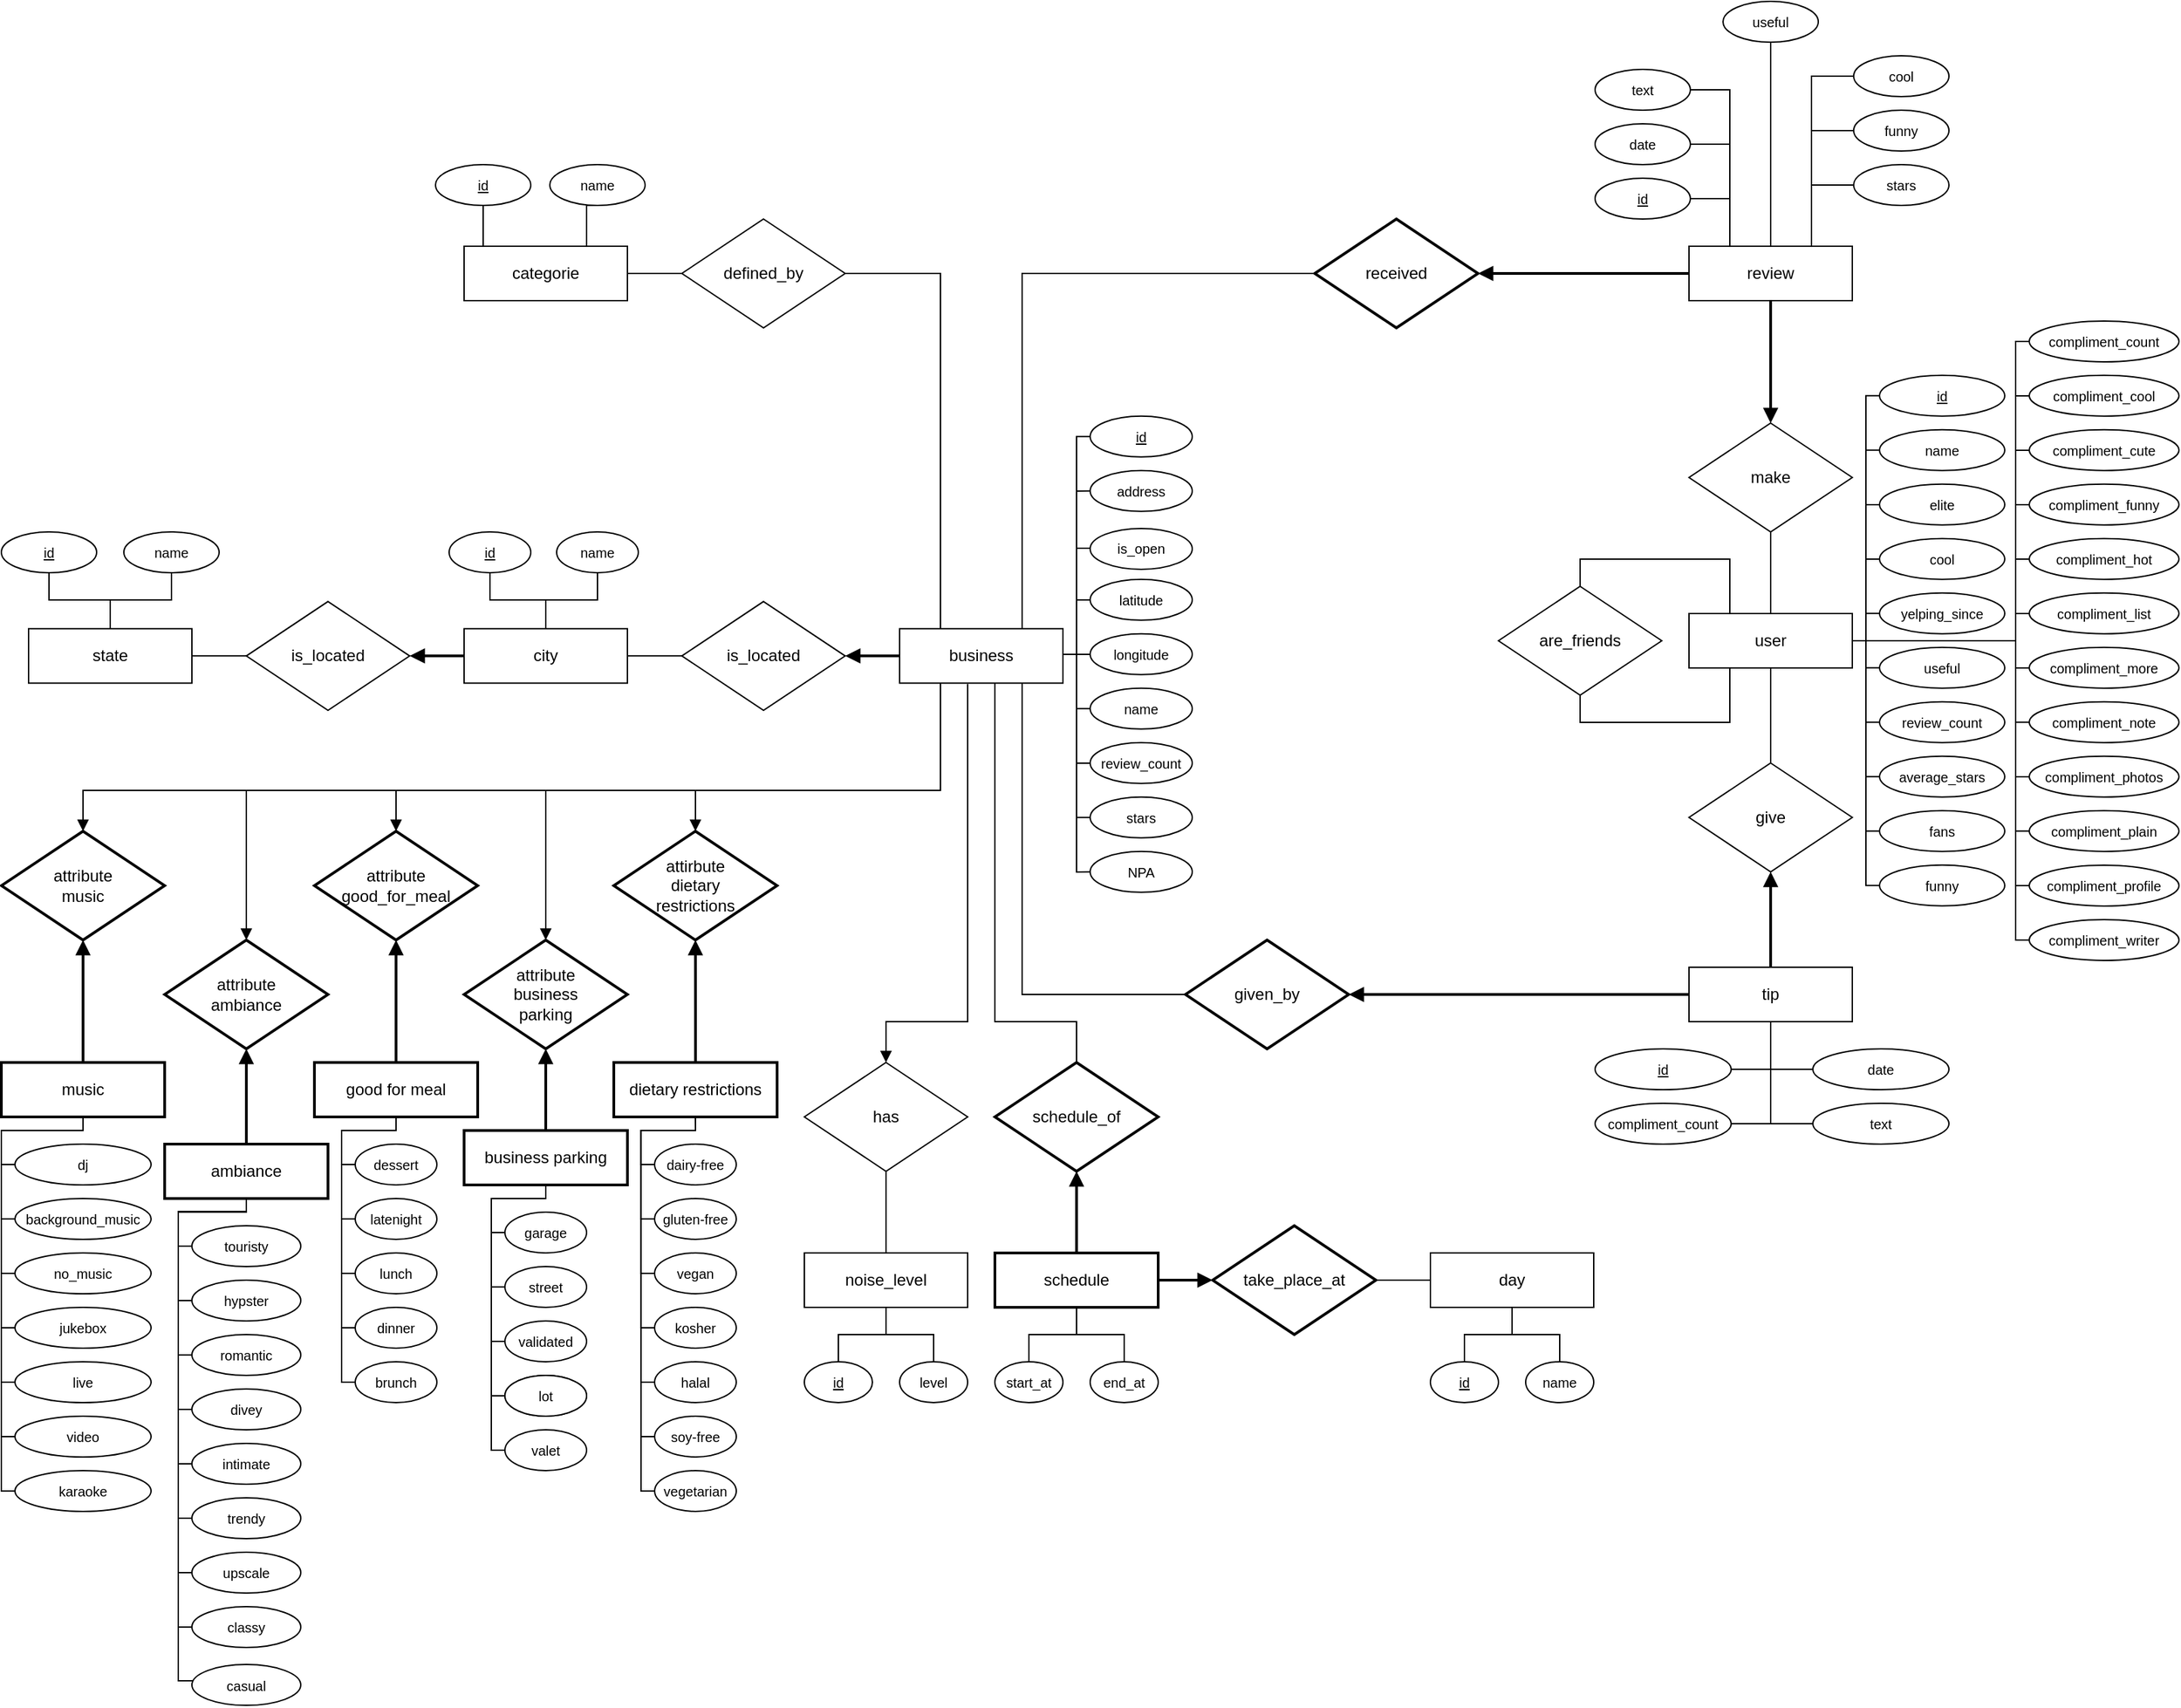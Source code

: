 <mxfile version="12.8.8" type="device"><diagram id="Ovb1fUJxyI7AqCsPBzT5" name="Page-1"><mxGraphModel dx="1396" dy="1477" grid="1" gridSize="10" guides="1" tooltips="1" connect="1" arrows="1" fold="1" page="1" pageScale="1" pageWidth="827" pageHeight="1169" math="0" shadow="0"><root><mxCell id="0"/><mxCell id="1" parent="0"/><mxCell id="YPtFgZ8LJnQY6-V_tGsR-27" style="edgeStyle=orthogonalEdgeStyle;rounded=0;orthogonalLoop=1;jettySize=auto;html=1;exitX=1;exitY=0.5;exitDx=0;exitDy=0;entryX=0;entryY=0.5;entryDx=0;entryDy=0;endArrow=none;endFill=0;startArrow=block;startFill=1;strokeWidth=2;" parent="1" source="YPtFgZ8LJnQY6-V_tGsR-1" target="YPtFgZ8LJnQY6-V_tGsR-8" edge="1"><mxGeometry relative="1" as="geometry"/></mxCell><mxCell id="YPtFgZ8LJnQY6-V_tGsR-1" value="is_located" style="rhombus;whiteSpace=wrap;html=1;" parent="1" vertex="1"><mxGeometry x="60" y="151.16" width="120" height="80" as="geometry"/></mxCell><mxCell id="YPtFgZ8LJnQY6-V_tGsR-26" style="edgeStyle=orthogonalEdgeStyle;rounded=0;orthogonalLoop=1;jettySize=auto;html=1;exitX=1;exitY=0.5;exitDx=0;exitDy=0;entryX=0;entryY=0.5;entryDx=0;entryDy=0;endArrow=none;endFill=0;" parent="1" source="YPtFgZ8LJnQY6-V_tGsR-2" target="YPtFgZ8LJnQY6-V_tGsR-1" edge="1"><mxGeometry relative="1" as="geometry"/></mxCell><mxCell id="6p9KUuZENFY64v_fNxvY-93" style="edgeStyle=orthogonalEdgeStyle;rounded=0;orthogonalLoop=1;jettySize=auto;html=1;exitX=0.5;exitY=0;exitDx=0;exitDy=0;endArrow=none;endFill=0;fontSize=10;" parent="1" source="YPtFgZ8LJnQY6-V_tGsR-2" target="6p9KUuZENFY64v_fNxvY-46" edge="1"><mxGeometry relative="1" as="geometry"><Array as="points"><mxPoint x="-40" y="150"/><mxPoint x="5" y="150"/></Array></mxGeometry></mxCell><mxCell id="YPtFgZ8LJnQY6-V_tGsR-2" value="state" style="rounded=0;whiteSpace=wrap;html=1;" parent="1" vertex="1"><mxGeometry x="-100" y="171.16" width="120" height="40" as="geometry"/></mxCell><mxCell id="YPtFgZ8LJnQY6-V_tGsR-52" style="edgeStyle=orthogonalEdgeStyle;rounded=0;orthogonalLoop=1;jettySize=auto;html=1;exitX=1;exitY=0.5;exitDx=0;exitDy=0;entryX=0;entryY=0.5;entryDx=0;entryDy=0;startArrow=none;startFill=0;endArrow=none;endFill=0;strokeWidth=1;" parent="1" source="YPtFgZ8LJnQY6-V_tGsR-3" target="YPtFgZ8LJnQY6-V_tGsR-35" edge="1"><mxGeometry relative="1" as="geometry"/></mxCell><mxCell id="lrEihr4bJ9vNrvf76rqn-15" style="edgeStyle=orthogonalEdgeStyle;rounded=0;orthogonalLoop=1;jettySize=auto;html=1;exitX=0.25;exitY=0;exitDx=0;exitDy=0;entryX=0.5;entryY=1;entryDx=0;entryDy=0;startArrow=none;startFill=0;endArrow=none;endFill=0;strokeWidth=1;" parent="1" source="YPtFgZ8LJnQY6-V_tGsR-3" target="lrEihr4bJ9vNrvf76rqn-13" edge="1"><mxGeometry relative="1" as="geometry"/></mxCell><mxCell id="YPtFgZ8LJnQY6-V_tGsR-3" value="categorie" style="rounded=0;whiteSpace=wrap;html=1;" parent="1" vertex="1"><mxGeometry x="220" y="-110.0" width="120" height="40" as="geometry"/></mxCell><mxCell id="6p9KUuZENFY64v_fNxvY-100" style="edgeStyle=orthogonalEdgeStyle;rounded=0;orthogonalLoop=1;jettySize=auto;html=1;exitX=0.5;exitY=1;exitDx=0;exitDy=0;entryX=1;entryY=0.5;entryDx=0;entryDy=0;endArrow=none;endFill=0;fontSize=10;" parent="1" source="YPtFgZ8LJnQY6-V_tGsR-4" target="6p9KUuZENFY64v_fNxvY-94" edge="1"><mxGeometry relative="1" as="geometry"/></mxCell><mxCell id="YPtFgZ8LJnQY6-V_tGsR-4" value="tip" style="rounded=0;whiteSpace=wrap;html=1;" parent="1" vertex="1"><mxGeometry x="1120" y="420" width="120" height="40" as="geometry"/></mxCell><mxCell id="YPtFgZ8LJnQY6-V_tGsR-58" style="edgeStyle=orthogonalEdgeStyle;rounded=0;orthogonalLoop=1;jettySize=auto;html=1;exitX=0.5;exitY=1;exitDx=0;exitDy=0;entryX=0.5;entryY=0;entryDx=0;entryDy=0;startArrow=none;startFill=0;endArrow=block;endFill=1;strokeWidth=2;" parent="1" source="YPtFgZ8LJnQY6-V_tGsR-5" target="YPtFgZ8LJnQY6-V_tGsR-57" edge="1"><mxGeometry relative="1" as="geometry"><mxPoint x="1180.0" y="70" as="targetPoint"/><Array as="points"/></mxGeometry></mxCell><mxCell id="YPtFgZ8LJnQY6-V_tGsR-5" value="review" style="rounded=0;whiteSpace=wrap;html=1;" parent="1" vertex="1"><mxGeometry x="1120" y="-110" width="120" height="40" as="geometry"/></mxCell><mxCell id="YPtFgZ8LJnQY6-V_tGsR-61" style="edgeStyle=orthogonalEdgeStyle;rounded=0;orthogonalLoop=1;jettySize=auto;html=1;exitX=0.5;exitY=1;exitDx=0;exitDy=0;entryX=0.5;entryY=0;entryDx=0;entryDy=0;startArrow=none;startFill=0;endArrow=none;endFill=0;strokeWidth=1;fontSize=12;" parent="1" source="YPtFgZ8LJnQY6-V_tGsR-6" target="YPtFgZ8LJnQY6-V_tGsR-60" edge="1"><mxGeometry relative="1" as="geometry"><Array as="points"/></mxGeometry></mxCell><mxCell id="6p9KUuZENFY64v_fNxvY-79" style="edgeStyle=orthogonalEdgeStyle;rounded=0;orthogonalLoop=1;jettySize=auto;html=1;exitX=1;exitY=0.5;exitDx=0;exitDy=0;entryX=0;entryY=0.5;entryDx=0;entryDy=0;endArrow=none;endFill=0;fontSize=9;" parent="1" source="YPtFgZ8LJnQY6-V_tGsR-6" target="6p9KUuZENFY64v_fNxvY-20" edge="1"><mxGeometry relative="1" as="geometry"><Array as="points"><mxPoint x="1360" y="180"/><mxPoint x="1360" y="-40"/><mxPoint x="1380" y="-40"/></Array></mxGeometry></mxCell><mxCell id="6p9KUuZENFY64v_fNxvY-80" style="edgeStyle=orthogonalEdgeStyle;rounded=0;orthogonalLoop=1;jettySize=auto;html=1;exitX=1;exitY=0.5;exitDx=0;exitDy=0;entryX=0;entryY=0.5;entryDx=0;entryDy=0;endArrow=none;endFill=0;fontSize=9;" parent="1" source="YPtFgZ8LJnQY6-V_tGsR-6" target="6p9KUuZENFY64v_fNxvY-21" edge="1"><mxGeometry relative="1" as="geometry"><Array as="points"><mxPoint x="1360" y="180"/><mxPoint x="1360"/><mxPoint x="1390"/></Array></mxGeometry></mxCell><mxCell id="6p9KUuZENFY64v_fNxvY-81" style="edgeStyle=orthogonalEdgeStyle;rounded=0;orthogonalLoop=1;jettySize=auto;html=1;exitX=1;exitY=0.5;exitDx=0;exitDy=0;entryX=0;entryY=0.5;entryDx=0;entryDy=0;endArrow=none;endFill=0;fontSize=9;" parent="1" source="YPtFgZ8LJnQY6-V_tGsR-6" target="6p9KUuZENFY64v_fNxvY-22" edge="1"><mxGeometry relative="1" as="geometry"><Array as="points"><mxPoint x="1360" y="180"/><mxPoint x="1360" y="40"/><mxPoint x="1370" y="40"/></Array></mxGeometry></mxCell><mxCell id="6p9KUuZENFY64v_fNxvY-82" style="edgeStyle=orthogonalEdgeStyle;rounded=0;orthogonalLoop=1;jettySize=auto;html=1;exitX=1;exitY=0.5;exitDx=0;exitDy=0;entryX=0;entryY=0.5;entryDx=0;entryDy=0;endArrow=none;endFill=0;fontSize=9;" parent="1" source="YPtFgZ8LJnQY6-V_tGsR-6" target="6p9KUuZENFY64v_fNxvY-23" edge="1"><mxGeometry relative="1" as="geometry"><Array as="points"><mxPoint x="1360" y="180"/><mxPoint x="1360" y="80"/><mxPoint x="1370" y="80"/></Array></mxGeometry></mxCell><mxCell id="6p9KUuZENFY64v_fNxvY-83" style="edgeStyle=orthogonalEdgeStyle;rounded=0;orthogonalLoop=1;jettySize=auto;html=1;exitX=1;exitY=0.5;exitDx=0;exitDy=0;entryX=0;entryY=0.5;entryDx=0;entryDy=0;endArrow=none;endFill=0;fontSize=9;" parent="1" source="YPtFgZ8LJnQY6-V_tGsR-6" target="6p9KUuZENFY64v_fNxvY-24" edge="1"><mxGeometry relative="1" as="geometry"><Array as="points"><mxPoint x="1360" y="180"/><mxPoint x="1360" y="120"/><mxPoint x="1370" y="120"/></Array></mxGeometry></mxCell><mxCell id="6p9KUuZENFY64v_fNxvY-84" style="edgeStyle=orthogonalEdgeStyle;rounded=0;orthogonalLoop=1;jettySize=auto;html=1;exitX=1;exitY=0.5;exitDx=0;exitDy=0;entryX=0;entryY=0.5;entryDx=0;entryDy=0;endArrow=none;endFill=0;fontSize=9;" parent="1" source="YPtFgZ8LJnQY6-V_tGsR-6" target="6p9KUuZENFY64v_fNxvY-25" edge="1"><mxGeometry relative="1" as="geometry"><Array as="points"><mxPoint x="1360" y="180"/><mxPoint x="1360" y="160"/><mxPoint x="1370" y="160"/></Array></mxGeometry></mxCell><mxCell id="6p9KUuZENFY64v_fNxvY-85" style="edgeStyle=orthogonalEdgeStyle;rounded=0;orthogonalLoop=1;jettySize=auto;html=1;exitX=1;exitY=0.5;exitDx=0;exitDy=0;entryX=0;entryY=0.5;entryDx=0;entryDy=0;endArrow=none;endFill=0;fontSize=9;" parent="1" source="YPtFgZ8LJnQY6-V_tGsR-6" target="6p9KUuZENFY64v_fNxvY-26" edge="1"><mxGeometry relative="1" as="geometry"><Array as="points"><mxPoint x="1360" y="180"/><mxPoint x="1360" y="200"/><mxPoint x="1370" y="200"/></Array></mxGeometry></mxCell><mxCell id="6p9KUuZENFY64v_fNxvY-87" style="edgeStyle=orthogonalEdgeStyle;rounded=0;orthogonalLoop=1;jettySize=auto;html=1;exitX=1;exitY=0.5;exitDx=0;exitDy=0;entryX=0;entryY=0.5;entryDx=0;entryDy=0;endArrow=none;endFill=0;fontSize=9;" parent="1" source="YPtFgZ8LJnQY6-V_tGsR-6" target="6p9KUuZENFY64v_fNxvY-28" edge="1"><mxGeometry relative="1" as="geometry"><Array as="points"><mxPoint x="1360" y="180"/><mxPoint x="1360" y="280"/><mxPoint x="1370" y="280"/></Array></mxGeometry></mxCell><mxCell id="6p9KUuZENFY64v_fNxvY-88" style="edgeStyle=orthogonalEdgeStyle;rounded=0;orthogonalLoop=1;jettySize=auto;html=1;exitX=1;exitY=0.5;exitDx=0;exitDy=0;entryX=0;entryY=0.5;entryDx=0;entryDy=0;endArrow=none;endFill=0;fontSize=9;" parent="1" source="YPtFgZ8LJnQY6-V_tGsR-6" target="6p9KUuZENFY64v_fNxvY-29" edge="1"><mxGeometry relative="1" as="geometry"><Array as="points"><mxPoint x="1360" y="180"/><mxPoint x="1360" y="320"/></Array></mxGeometry></mxCell><mxCell id="6p9KUuZENFY64v_fNxvY-90" style="edgeStyle=orthogonalEdgeStyle;rounded=0;orthogonalLoop=1;jettySize=auto;html=1;entryX=0;entryY=0.5;entryDx=0;entryDy=0;endArrow=none;endFill=0;fontSize=9;exitX=1;exitY=0.5;exitDx=0;exitDy=0;" parent="1" source="YPtFgZ8LJnQY6-V_tGsR-6" target="6p9KUuZENFY64v_fNxvY-31" edge="1"><mxGeometry relative="1" as="geometry"><Array as="points"><mxPoint x="1360" y="180"/><mxPoint x="1360" y="400"/><mxPoint x="1370" y="400"/></Array><mxPoint x="1380" y="390" as="sourcePoint"/></mxGeometry></mxCell><mxCell id="azv66595Vb5ihQFNeoaP-8" style="edgeStyle=orthogonalEdgeStyle;rounded=0;orthogonalLoop=1;jettySize=auto;html=1;exitX=1;exitY=0.5;exitDx=0;exitDy=0;entryX=0;entryY=0.5;entryDx=0;entryDy=0;endArrow=none;endFill=0;" parent="1" source="YPtFgZ8LJnQY6-V_tGsR-6" target="6p9KUuZENFY64v_fNxvY-30" edge="1"><mxGeometry relative="1" as="geometry"><Array as="points"><mxPoint x="1360" y="180"/><mxPoint x="1360" y="360"/></Array></mxGeometry></mxCell><mxCell id="azv66595Vb5ihQFNeoaP-9" style="edgeStyle=orthogonalEdgeStyle;rounded=0;orthogonalLoop=1;jettySize=auto;html=1;exitX=1;exitY=0.5;exitDx=0;exitDy=0;entryX=0;entryY=0.5;entryDx=0;entryDy=0;endArrow=none;endFill=0;strokeWidth=1;" parent="1" source="YPtFgZ8LJnQY6-V_tGsR-6" target="6p9KUuZENFY64v_fNxvY-27" edge="1"><mxGeometry relative="1" as="geometry"><Array as="points"><mxPoint x="1360" y="180"/><mxPoint x="1360" y="240"/></Array></mxGeometry></mxCell><mxCell id="YPtFgZ8LJnQY6-V_tGsR-6" value="user" style="rounded=0;whiteSpace=wrap;html=1;" parent="1" vertex="1"><mxGeometry x="1120" y="160" width="120" height="40" as="geometry"/></mxCell><mxCell id="YPtFgZ8LJnQY6-V_tGsR-49" style="edgeStyle=orthogonalEdgeStyle;rounded=0;orthogonalLoop=1;jettySize=auto;html=1;exitX=0.75;exitY=1;exitDx=0;exitDy=0;entryX=0;entryY=0.5;entryDx=0;entryDy=0;startArrow=none;startFill=0;endArrow=none;endFill=0;strokeWidth=1;" parent="1" source="YPtFgZ8LJnQY6-V_tGsR-7" target="YPtFgZ8LJnQY6-V_tGsR-48" edge="1"><mxGeometry relative="1" as="geometry"><Array as="points"><mxPoint x="630" y="440"/></Array></mxGeometry></mxCell><mxCell id="YPtFgZ8LJnQY6-V_tGsR-50" style="edgeStyle=orthogonalEdgeStyle;rounded=0;orthogonalLoop=1;jettySize=auto;html=1;exitX=0.75;exitY=0;exitDx=0;exitDy=0;entryX=0;entryY=0.5;entryDx=0;entryDy=0;startArrow=none;startFill=0;endArrow=none;endFill=0;strokeWidth=1;" parent="1" source="YPtFgZ8LJnQY6-V_tGsR-7" target="YPtFgZ8LJnQY6-V_tGsR-47" edge="1"><mxGeometry relative="1" as="geometry"/></mxCell><mxCell id="YPtFgZ8LJnQY6-V_tGsR-51" style="edgeStyle=orthogonalEdgeStyle;rounded=0;orthogonalLoop=1;jettySize=auto;html=1;exitX=0.25;exitY=0;exitDx=0;exitDy=0;entryX=1;entryY=0.5;entryDx=0;entryDy=0;startArrow=none;startFill=0;endArrow=none;endFill=0;strokeWidth=1;" parent="1" source="YPtFgZ8LJnQY6-V_tGsR-7" target="YPtFgZ8LJnQY6-V_tGsR-35" edge="1"><mxGeometry relative="1" as="geometry"/></mxCell><mxCell id="lrEihr4bJ9vNrvf76rqn-3" style="edgeStyle=orthogonalEdgeStyle;rounded=0;orthogonalLoop=1;jettySize=auto;html=1;entryX=0.5;entryY=0;entryDx=0;entryDy=0;startArrow=none;startFill=0;endArrow=block;endFill=1;strokeWidth=1;exitX=0.25;exitY=1;exitDx=0;exitDy=0;" parent="1" source="YPtFgZ8LJnQY6-V_tGsR-7" target="lrEihr4bJ9vNrvf76rqn-2" edge="1"><mxGeometry relative="1" as="geometry"><mxPoint x="-70" y="340" as="sourcePoint"/><Array as="points"><mxPoint x="570" y="290"/><mxPoint x="60" y="290"/></Array></mxGeometry></mxCell><mxCell id="lrEihr4bJ9vNrvf76rqn-18" style="edgeStyle=orthogonalEdgeStyle;rounded=0;orthogonalLoop=1;jettySize=auto;html=1;exitX=1;exitY=0.5;exitDx=0;exitDy=0;entryX=0;entryY=0.5;entryDx=0;entryDy=0;startArrow=none;startFill=0;endArrow=none;endFill=0;strokeWidth=1;" parent="1" source="YPtFgZ8LJnQY6-V_tGsR-7" target="lrEihr4bJ9vNrvf76rqn-17" edge="1"><mxGeometry relative="1" as="geometry"><Array as="points"><mxPoint x="660" y="190"/><mxPoint x="670" y="190"/><mxPoint x="670" y="30"/></Array></mxGeometry></mxCell><mxCell id="lrEihr4bJ9vNrvf76rqn-24" style="edgeStyle=orthogonalEdgeStyle;rounded=0;orthogonalLoop=1;jettySize=auto;html=1;exitX=1;exitY=0.5;exitDx=0;exitDy=0;entryX=0;entryY=0.5;entryDx=0;entryDy=0;startArrow=none;startFill=0;endArrow=none;endFill=0;strokeWidth=1;" parent="1" source="YPtFgZ8LJnQY6-V_tGsR-7" target="lrEihr4bJ9vNrvf76rqn-23" edge="1"><mxGeometry relative="1" as="geometry"><Array as="points"><mxPoint x="660" y="190"/><mxPoint x="670" y="190"/><mxPoint x="670" y="112"/><mxPoint x="680" y="112"/></Array></mxGeometry></mxCell><mxCell id="lrEihr4bJ9vNrvf76rqn-31" style="edgeStyle=orthogonalEdgeStyle;rounded=0;orthogonalLoop=1;jettySize=auto;html=1;exitX=0.5;exitY=1;exitDx=0;exitDy=0;entryX=0.5;entryY=0;entryDx=0;entryDy=0;startArrow=none;startFill=0;endArrow=none;endFill=0;strokeWidth=1;" parent="1" source="YPtFgZ8LJnQY6-V_tGsR-7" target="lrEihr4bJ9vNrvf76rqn-28" edge="1"><mxGeometry relative="1" as="geometry"><Array as="points"><mxPoint x="610" y="207"/><mxPoint x="610" y="460"/><mxPoint x="670" y="460"/></Array></mxGeometry></mxCell><mxCell id="lrEihr4bJ9vNrvf76rqn-41" style="edgeStyle=orthogonalEdgeStyle;rounded=0;orthogonalLoop=1;jettySize=auto;html=1;exitX=1;exitY=0.5;exitDx=0;exitDy=0;entryX=0;entryY=0.5;entryDx=0;entryDy=0;startArrow=none;startFill=0;endArrow=none;endFill=0;strokeWidth=1;" parent="1" source="YPtFgZ8LJnQY6-V_tGsR-7" target="lrEihr4bJ9vNrvf76rqn-39" edge="1"><mxGeometry relative="1" as="geometry"><Array as="points"><mxPoint x="660" y="190"/><mxPoint x="670" y="190"/><mxPoint x="670" y="150"/><mxPoint x="680" y="150"/></Array></mxGeometry></mxCell><mxCell id="lrEihr4bJ9vNrvf76rqn-42" style="edgeStyle=orthogonalEdgeStyle;rounded=0;orthogonalLoop=1;jettySize=auto;html=1;exitX=1;exitY=0.5;exitDx=0;exitDy=0;entryX=0;entryY=0.5;entryDx=0;entryDy=0;startArrow=none;startFill=0;endArrow=none;endFill=0;strokeWidth=1;" parent="1" source="YPtFgZ8LJnQY6-V_tGsR-7" target="lrEihr4bJ9vNrvf76rqn-40" edge="1"><mxGeometry relative="1" as="geometry"><Array as="points"><mxPoint x="660" y="190"/><mxPoint x="680" y="190"/></Array></mxGeometry></mxCell><mxCell id="lrEihr4bJ9vNrvf76rqn-44" style="edgeStyle=orthogonalEdgeStyle;rounded=0;orthogonalLoop=1;jettySize=auto;html=1;exitX=1;exitY=0.5;exitDx=0;exitDy=0;startArrow=none;startFill=0;endArrow=none;endFill=0;strokeWidth=1;entryX=0;entryY=0.5;entryDx=0;entryDy=0;" parent="1" source="YPtFgZ8LJnQY6-V_tGsR-7" target="lrEihr4bJ9vNrvf76rqn-43" edge="1"><mxGeometry relative="1" as="geometry"><Array as="points"><mxPoint x="660" y="190"/><mxPoint x="670" y="190"/><mxPoint x="670" y="230"/></Array></mxGeometry></mxCell><mxCell id="lrEihr4bJ9vNrvf76rqn-46" style="edgeStyle=orthogonalEdgeStyle;rounded=0;orthogonalLoop=1;jettySize=auto;html=1;exitX=1;exitY=0.5;exitDx=0;exitDy=0;entryX=0;entryY=0.5;entryDx=0;entryDy=0;startArrow=none;startFill=0;endArrow=none;endFill=0;strokeWidth=1;" parent="1" source="YPtFgZ8LJnQY6-V_tGsR-7" target="lrEihr4bJ9vNrvf76rqn-45" edge="1"><mxGeometry relative="1" as="geometry"><Array as="points"><mxPoint x="660" y="190"/><mxPoint x="670" y="190"/><mxPoint x="670" y="270"/><mxPoint x="680" y="270"/></Array></mxGeometry></mxCell><mxCell id="lrEihr4bJ9vNrvf76rqn-48" style="edgeStyle=orthogonalEdgeStyle;rounded=0;orthogonalLoop=1;jettySize=auto;html=1;entryX=0;entryY=0.5;entryDx=0;entryDy=0;startArrow=none;startFill=0;endArrow=none;endFill=0;strokeWidth=1;" parent="1" target="lrEihr4bJ9vNrvf76rqn-47" edge="1"><mxGeometry relative="1" as="geometry"><mxPoint x="660" y="190" as="sourcePoint"/><Array as="points"><mxPoint x="670" y="190"/><mxPoint x="670" y="310"/></Array></mxGeometry></mxCell><mxCell id="YPtFgZ8LJnQY6-V_tGsR-7" value="business" style="rounded=0;whiteSpace=wrap;html=1;" parent="1" vertex="1"><mxGeometry x="540" y="171.16" width="120" height="40" as="geometry"/></mxCell><mxCell id="YPtFgZ8LJnQY6-V_tGsR-34" style="edgeStyle=orthogonalEdgeStyle;rounded=0;orthogonalLoop=1;jettySize=auto;html=1;exitX=1;exitY=0.5;exitDx=0;exitDy=0;entryX=0;entryY=0.5;entryDx=0;entryDy=0;startArrow=none;startFill=0;endArrow=none;endFill=0;strokeWidth=1;" parent="1" source="YPtFgZ8LJnQY6-V_tGsR-8" target="YPtFgZ8LJnQY6-V_tGsR-16" edge="1"><mxGeometry relative="1" as="geometry"/></mxCell><mxCell id="YPtFgZ8LJnQY6-V_tGsR-8" value="city" style="rounded=0;whiteSpace=wrap;html=1;" parent="1" vertex="1"><mxGeometry x="220" y="171.16" width="120" height="40" as="geometry"/></mxCell><mxCell id="6p9KUuZENFY64v_fNxvY-208" style="edgeStyle=orthogonalEdgeStyle;rounded=0;orthogonalLoop=1;jettySize=auto;html=1;exitX=0.5;exitY=0;exitDx=0;exitDy=0;entryX=0.5;entryY=1;entryDx=0;entryDy=0;endArrow=none;endFill=0;fontSize=10;" parent="1" source="YPtFgZ8LJnQY6-V_tGsR-9" target="6p9KUuZENFY64v_fNxvY-207" edge="1"><mxGeometry relative="1" as="geometry"><Array as="points"><mxPoint x="530" y="620"/><mxPoint x="530" y="620"/></Array></mxGeometry></mxCell><mxCell id="YPtFgZ8LJnQY6-V_tGsR-9" value="noise_level" style="rounded=0;whiteSpace=wrap;html=1;" parent="1" vertex="1"><mxGeometry x="470" y="630" width="120" height="40" as="geometry"/></mxCell><mxCell id="YPtFgZ8LJnQY6-V_tGsR-39" style="edgeStyle=orthogonalEdgeStyle;rounded=0;orthogonalLoop=1;jettySize=auto;html=1;exitX=0.5;exitY=0;exitDx=0;exitDy=0;entryX=0.5;entryY=1;entryDx=0;entryDy=0;startArrow=none;startFill=0;endArrow=block;endFill=1;strokeWidth=2;" parent="1" source="YPtFgZ8LJnQY6-V_tGsR-10" target="lrEihr4bJ9vNrvf76rqn-6" edge="1"><mxGeometry relative="1" as="geometry"><Array as="points"><mxPoint x="280" y="510"/><mxPoint x="280" y="510"/></Array><mxPoint x="180.38" y="450.24" as="targetPoint"/></mxGeometry></mxCell><mxCell id="YPtFgZ8LJnQY6-V_tGsR-10" value="business parking" style="rounded=0;whiteSpace=wrap;html=1;strokeWidth=2;" parent="1" vertex="1"><mxGeometry x="220" y="540" width="120" height="40" as="geometry"/></mxCell><mxCell id="YPtFgZ8LJnQY6-V_tGsR-43" style="edgeStyle=orthogonalEdgeStyle;rounded=0;orthogonalLoop=1;jettySize=auto;html=1;exitX=0.5;exitY=0;exitDx=0;exitDy=0;startArrow=none;startFill=0;endArrow=block;endFill=1;strokeWidth=2;entryX=0.5;entryY=1;entryDx=0;entryDy=0;" parent="1" source="YPtFgZ8LJnQY6-V_tGsR-11" target="lrEihr4bJ9vNrvf76rqn-1" edge="1"><mxGeometry relative="1" as="geometry"><mxPoint x="-10" y="380" as="targetPoint"/><Array as="points"/></mxGeometry></mxCell><mxCell id="YPtFgZ8LJnQY6-V_tGsR-11" value="music" style="rounded=0;whiteSpace=wrap;html=1;gradientColor=none;strokeWidth=2;" parent="1" vertex="1"><mxGeometry x="-120" y="490" width="120" height="40" as="geometry"/></mxCell><mxCell id="YPtFgZ8LJnQY6-V_tGsR-44" style="edgeStyle=orthogonalEdgeStyle;rounded=0;orthogonalLoop=1;jettySize=auto;html=1;exitX=0.5;exitY=0;exitDx=0;exitDy=0;startArrow=none;startFill=0;endArrow=block;endFill=1;strokeWidth=2;entryX=0.5;entryY=1;entryDx=0;entryDy=0;" parent="1" source="YPtFgZ8LJnQY6-V_tGsR-12" target="lrEihr4bJ9vNrvf76rqn-2" edge="1"><mxGeometry relative="1" as="geometry"><mxPoint x="60" y="450" as="targetPoint"/><Array as="points"><mxPoint x="60" y="510"/><mxPoint x="60" y="510"/></Array></mxGeometry></mxCell><mxCell id="YPtFgZ8LJnQY6-V_tGsR-12" value="ambiance" style="rounded=0;whiteSpace=wrap;html=1;strokeWidth=2;" parent="1" vertex="1"><mxGeometry y="550" width="120" height="40" as="geometry"/></mxCell><mxCell id="YPtFgZ8LJnQY6-V_tGsR-13" value="&lt;div&gt;good for meal&lt;/div&gt;" style="rounded=0;whiteSpace=wrap;html=1;strokeWidth=2;" parent="1" vertex="1"><mxGeometry x="110" y="490" width="120" height="40" as="geometry"/></mxCell><mxCell id="YPtFgZ8LJnQY6-V_tGsR-14" value="dietary restrictions" style="rounded=0;whiteSpace=wrap;html=1;strokeWidth=2;" parent="1" vertex="1"><mxGeometry x="330" y="490" width="120" height="40" as="geometry"/></mxCell><mxCell id="YPtFgZ8LJnQY6-V_tGsR-16" value="is_located" style="rhombus;whiteSpace=wrap;html=1;" parent="1" vertex="1"><mxGeometry x="380" y="151.16" width="120" height="80" as="geometry"/></mxCell><mxCell id="YPtFgZ8LJnQY6-V_tGsR-33" style="edgeStyle=orthogonalEdgeStyle;rounded=0;orthogonalLoop=1;jettySize=auto;html=1;startArrow=block;startFill=1;endArrow=none;endFill=0;strokeWidth=2;exitX=1;exitY=0.5;exitDx=0;exitDy=0;entryX=0;entryY=0.5;entryDx=0;entryDy=0;" parent="1" source="YPtFgZ8LJnQY6-V_tGsR-16" target="YPtFgZ8LJnQY6-V_tGsR-7" edge="1"><mxGeometry relative="1" as="geometry"><mxPoint x="500" y="287.44" as="sourcePoint"/><mxPoint x="500" y="327.44" as="targetPoint"/></mxGeometry></mxCell><mxCell id="YPtFgZ8LJnQY6-V_tGsR-35" value="defined_by" style="rhombus;whiteSpace=wrap;html=1;" parent="1" vertex="1"><mxGeometry x="380" y="-130" width="120" height="80" as="geometry"/></mxCell><mxCell id="YPtFgZ8LJnQY6-V_tGsR-41" style="edgeStyle=orthogonalEdgeStyle;rounded=0;orthogonalLoop=1;jettySize=auto;html=1;startArrow=block;startFill=1;endArrow=none;endFill=0;strokeWidth=2;entryX=0.5;entryY=0;entryDx=0;entryDy=0;exitX=0.5;exitY=1;exitDx=0;exitDy=0;" parent="1" source="lrEihr4bJ9vNrvf76rqn-7" target="YPtFgZ8LJnQY6-V_tGsR-14" edge="1"><mxGeometry relative="1" as="geometry"><mxPoint x="310" y="430" as="sourcePoint"/><Array as="points"><mxPoint x="390" y="450"/><mxPoint x="390" y="450"/></Array></mxGeometry></mxCell><mxCell id="YPtFgZ8LJnQY6-V_tGsR-42" style="edgeStyle=orthogonalEdgeStyle;rounded=0;orthogonalLoop=1;jettySize=auto;html=1;exitX=0.5;exitY=1;exitDx=0;exitDy=0;startArrow=block;startFill=1;endArrow=none;endFill=0;strokeWidth=2;entryX=0.5;entryY=0;entryDx=0;entryDy=0;" parent="1" source="lrEihr4bJ9vNrvf76rqn-4" target="YPtFgZ8LJnQY6-V_tGsR-13" edge="1"><mxGeometry relative="1" as="geometry"><Array as="points"><mxPoint x="170" y="460"/><mxPoint x="170" y="460"/></Array><mxPoint x="170" y="450" as="sourcePoint"/><mxPoint x="124" y="490" as="targetPoint"/></mxGeometry></mxCell><mxCell id="YPtFgZ8LJnQY6-V_tGsR-45" style="edgeStyle=orthogonalEdgeStyle;rounded=0;orthogonalLoop=1;jettySize=auto;html=1;entryX=0.25;entryY=1;entryDx=0;entryDy=0;startArrow=block;startFill=1;endArrow=none;endFill=0;strokeWidth=1;exitX=0.5;exitY=0;exitDx=0;exitDy=0;" parent="1" source="lrEihr4bJ9vNrvf76rqn-1" target="YPtFgZ8LJnQY6-V_tGsR-7" edge="1"><mxGeometry relative="1" as="geometry"><Array as="points"><mxPoint x="-60" y="290"/><mxPoint x="570" y="290"/></Array><mxPoint x="140" y="287.44" as="sourcePoint"/></mxGeometry></mxCell><mxCell id="YPtFgZ8LJnQY6-V_tGsR-54" style="edgeStyle=orthogonalEdgeStyle;rounded=0;orthogonalLoop=1;jettySize=auto;html=1;exitX=1;exitY=0.5;exitDx=0;exitDy=0;entryX=0;entryY=0.5;entryDx=0;entryDy=0;startArrow=block;startFill=1;endArrow=none;endFill=0;strokeWidth=2;" parent="1" source="YPtFgZ8LJnQY6-V_tGsR-47" target="YPtFgZ8LJnQY6-V_tGsR-5" edge="1"><mxGeometry relative="1" as="geometry"/></mxCell><mxCell id="YPtFgZ8LJnQY6-V_tGsR-47" value="received" style="rhombus;whiteSpace=wrap;html=1;strokeWidth=2;" parent="1" vertex="1"><mxGeometry x="845" y="-130" width="120" height="80" as="geometry"/></mxCell><mxCell id="YPtFgZ8LJnQY6-V_tGsR-53" style="edgeStyle=orthogonalEdgeStyle;rounded=0;orthogonalLoop=1;jettySize=auto;html=1;exitX=1;exitY=0.5;exitDx=0;exitDy=0;startArrow=block;startFill=1;endArrow=none;endFill=0;strokeWidth=2;entryX=0;entryY=0.5;entryDx=0;entryDy=0;" parent="1" source="YPtFgZ8LJnQY6-V_tGsR-48" target="YPtFgZ8LJnQY6-V_tGsR-4" edge="1"><mxGeometry relative="1" as="geometry"><mxPoint x="987" y="499" as="targetPoint"/><Array as="points"/><mxPoint x="947" y="499" as="sourcePoint"/></mxGeometry></mxCell><mxCell id="YPtFgZ8LJnQY6-V_tGsR-48" value="given_by" style="rhombus;whiteSpace=wrap;html=1;strokeWidth=2;" parent="1" vertex="1"><mxGeometry x="750" y="400" width="120" height="80" as="geometry"/></mxCell><mxCell id="YPtFgZ8LJnQY6-V_tGsR-59" style="edgeStyle=orthogonalEdgeStyle;rounded=0;orthogonalLoop=1;jettySize=auto;html=1;exitX=0.5;exitY=1;exitDx=0;exitDy=0;entryX=0.5;entryY=0;entryDx=0;entryDy=0;startArrow=none;startFill=0;endArrow=none;endFill=0;strokeWidth=1;" parent="1" source="YPtFgZ8LJnQY6-V_tGsR-57" target="YPtFgZ8LJnQY6-V_tGsR-6" edge="1"><mxGeometry relative="1" as="geometry"><Array as="points"/></mxGeometry></mxCell><mxCell id="YPtFgZ8LJnQY6-V_tGsR-57" value="make" style="rhombus;whiteSpace=wrap;html=1;fontStyle=0" parent="1" vertex="1"><mxGeometry x="1120" y="20" width="120" height="80" as="geometry"/></mxCell><mxCell id="YPtFgZ8LJnQY6-V_tGsR-62" style="edgeStyle=orthogonalEdgeStyle;rounded=0;orthogonalLoop=1;jettySize=auto;html=1;exitX=0.5;exitY=1;exitDx=0;exitDy=0;entryX=0.5;entryY=0;entryDx=0;entryDy=0;startArrow=block;startFill=1;endArrow=none;endFill=0;strokeWidth=2;fontSize=12;" parent="1" source="YPtFgZ8LJnQY6-V_tGsR-60" target="YPtFgZ8LJnQY6-V_tGsR-4" edge="1"><mxGeometry relative="1" as="geometry"><mxPoint x="1220" y="420" as="sourcePoint"/></mxGeometry></mxCell><mxCell id="YPtFgZ8LJnQY6-V_tGsR-60" value="give" style="rhombus;whiteSpace=wrap;html=1;" parent="1" vertex="1"><mxGeometry x="1120" y="269.88" width="120" height="80" as="geometry"/></mxCell><mxCell id="6p9KUuZENFY64v_fNxvY-57" style="edgeStyle=orthogonalEdgeStyle;rounded=0;orthogonalLoop=1;jettySize=auto;html=1;exitX=1;exitY=0.5;exitDx=0;exitDy=0;endArrow=none;endFill=0;entryX=0.25;entryY=0;entryDx=0;entryDy=0;" parent="1" source="6p9KUuZENFY64v_fNxvY-1" target="YPtFgZ8LJnQY6-V_tGsR-5" edge="1"><mxGeometry relative="1" as="geometry"><mxPoint x="890" y="-102.56" as="targetPoint"/></mxGeometry></mxCell><mxCell id="6p9KUuZENFY64v_fNxvY-1" value="id" style="ellipse;whiteSpace=wrap;html=1;fontStyle=4;fontSize=10;" parent="1" vertex="1"><mxGeometry x="1051" y="-160" width="70" height="30" as="geometry"/></mxCell><mxCell id="6p9KUuZENFY64v_fNxvY-58" style="edgeStyle=orthogonalEdgeStyle;rounded=0;orthogonalLoop=1;jettySize=auto;html=1;exitX=1;exitY=0.5;exitDx=0;exitDy=0;endArrow=none;endFill=0;entryX=0.25;entryY=0;entryDx=0;entryDy=0;" parent="1" source="6p9KUuZENFY64v_fNxvY-8" target="YPtFgZ8LJnQY6-V_tGsR-5" edge="1"><mxGeometry relative="1" as="geometry"/></mxCell><mxCell id="6p9KUuZENFY64v_fNxvY-8" value="date" style="ellipse;whiteSpace=wrap;html=1;fontSize=10;" parent="1" vertex="1"><mxGeometry x="1051" y="-200" width="70" height="30" as="geometry"/></mxCell><mxCell id="6p9KUuZENFY64v_fNxvY-60" style="edgeStyle=orthogonalEdgeStyle;rounded=0;orthogonalLoop=1;jettySize=auto;html=1;exitX=1;exitY=0.5;exitDx=0;exitDy=0;entryX=0.25;entryY=0;entryDx=0;entryDy=0;endArrow=none;endFill=0;" parent="1" source="6p9KUuZENFY64v_fNxvY-9" target="YPtFgZ8LJnQY6-V_tGsR-5" edge="1"><mxGeometry relative="1" as="geometry"/></mxCell><mxCell id="6p9KUuZENFY64v_fNxvY-9" value="&lt;div style=&quot;font-size: 10px;&quot;&gt;text&lt;/div&gt;" style="ellipse;whiteSpace=wrap;html=1;fontSize=10;" parent="1" vertex="1"><mxGeometry x="1051" y="-240" width="70" height="30" as="geometry"/></mxCell><mxCell id="6p9KUuZENFY64v_fNxvY-61" style="edgeStyle=orthogonalEdgeStyle;rounded=0;orthogonalLoop=1;jettySize=auto;html=1;exitX=0;exitY=0.5;exitDx=0;exitDy=0;endArrow=none;endFill=0;entryX=0.75;entryY=0;entryDx=0;entryDy=0;" parent="1" source="6p9KUuZENFY64v_fNxvY-10" target="YPtFgZ8LJnQY6-V_tGsR-5" edge="1"><mxGeometry relative="1" as="geometry"><mxPoint x="1220" y="-110" as="targetPoint"/><Array as="points"><mxPoint x="1210" y="-235"/></Array></mxGeometry></mxCell><mxCell id="6p9KUuZENFY64v_fNxvY-10" value="cool" style="ellipse;whiteSpace=wrap;html=1;fontSize=10;" parent="1" vertex="1"><mxGeometry x="1241" y="-250" width="70" height="30" as="geometry"/></mxCell><mxCell id="6p9KUuZENFY64v_fNxvY-62" style="edgeStyle=orthogonalEdgeStyle;rounded=0;orthogonalLoop=1;jettySize=auto;html=1;exitX=0;exitY=0.5;exitDx=0;exitDy=0;entryX=0.75;entryY=0;entryDx=0;entryDy=0;endArrow=none;endFill=0;" parent="1" source="6p9KUuZENFY64v_fNxvY-11" target="YPtFgZ8LJnQY6-V_tGsR-5" edge="1"><mxGeometry relative="1" as="geometry"><Array as="points"><mxPoint x="1210" y="-195"/></Array></mxGeometry></mxCell><mxCell id="6p9KUuZENFY64v_fNxvY-11" value="funny" style="ellipse;whiteSpace=wrap;html=1;fontSize=10;" parent="1" vertex="1"><mxGeometry x="1241" y="-210" width="70" height="30" as="geometry"/></mxCell><mxCell id="6p9KUuZENFY64v_fNxvY-63" style="edgeStyle=orthogonalEdgeStyle;rounded=0;orthogonalLoop=1;jettySize=auto;html=1;exitX=0;exitY=0.5;exitDx=0;exitDy=0;entryX=0.75;entryY=0;entryDx=0;entryDy=0;endArrow=none;endFill=0;" parent="1" source="6p9KUuZENFY64v_fNxvY-12" target="YPtFgZ8LJnQY6-V_tGsR-5" edge="1"><mxGeometry relative="1" as="geometry"><Array as="points"><mxPoint x="1210" y="-155"/></Array></mxGeometry></mxCell><mxCell id="6p9KUuZENFY64v_fNxvY-12" value="stars" style="ellipse;whiteSpace=wrap;html=1;fontSize=10;" parent="1" vertex="1"><mxGeometry x="1241" y="-170" width="70" height="30" as="geometry"/></mxCell><mxCell id="6p9KUuZENFY64v_fNxvY-59" style="edgeStyle=orthogonalEdgeStyle;rounded=0;orthogonalLoop=1;jettySize=auto;html=1;exitX=0.5;exitY=1;exitDx=0;exitDy=0;endArrow=none;endFill=0;entryX=0.5;entryY=0;entryDx=0;entryDy=0;" parent="1" source="6p9KUuZENFY64v_fNxvY-13" target="YPtFgZ8LJnQY6-V_tGsR-5" edge="1"><mxGeometry relative="1" as="geometry"><mxPoint x="1060" y="-110" as="targetPoint"/></mxGeometry></mxCell><mxCell id="6p9KUuZENFY64v_fNxvY-13" value="useful" style="ellipse;whiteSpace=wrap;html=1;fontSize=10;" parent="1" vertex="1"><mxGeometry x="1145" y="-290" width="70" height="30" as="geometry"/></mxCell><mxCell id="6p9KUuZENFY64v_fNxvY-74" style="edgeStyle=orthogonalEdgeStyle;rounded=0;orthogonalLoop=1;jettySize=auto;html=1;exitX=0;exitY=0.5;exitDx=0;exitDy=0;endArrow=none;endFill=0;entryX=1;entryY=0.5;entryDx=0;entryDy=0;fontSize=9;" parent="1" source="6p9KUuZENFY64v_fNxvY-14" target="YPtFgZ8LJnQY6-V_tGsR-6" edge="1"><mxGeometry relative="1" as="geometry"><mxPoint x="1159.69" y="180.0" as="targetPoint"/><Array as="points"><mxPoint x="1250"/><mxPoint x="1250" y="180"/></Array></mxGeometry></mxCell><mxCell id="6p9KUuZENFY64v_fNxvY-14" value="id" style="ellipse;whiteSpace=wrap;html=1;fontStyle=4;fontSize=10;" parent="1" vertex="1"><mxGeometry x="1260" y="-15.12" width="92" height="30" as="geometry"/></mxCell><mxCell id="6p9KUuZENFY64v_fNxvY-72" style="edgeStyle=orthogonalEdgeStyle;rounded=0;orthogonalLoop=1;jettySize=auto;html=1;exitX=0;exitY=0.5;exitDx=0;exitDy=0;entryX=1;entryY=0.5;entryDx=0;entryDy=0;endArrow=none;endFill=0;fontSize=9;" parent="1" source="6p9KUuZENFY64v_fNxvY-18" target="YPtFgZ8LJnQY6-V_tGsR-6" edge="1"><mxGeometry relative="1" as="geometry"><Array as="points"><mxPoint x="1250" y="40"/><mxPoint x="1250" y="180"/></Array></mxGeometry></mxCell><mxCell id="6p9KUuZENFY64v_fNxvY-18" value="name" style="ellipse;whiteSpace=wrap;html=1;fontSize=10;" parent="1" vertex="1"><mxGeometry x="1260" y="24.88" width="92" height="30" as="geometry"/></mxCell><mxCell id="6p9KUuZENFY64v_fNxvY-75" style="edgeStyle=orthogonalEdgeStyle;rounded=0;orthogonalLoop=1;jettySize=auto;html=1;exitX=0;exitY=0.5;exitDx=0;exitDy=0;entryX=1;entryY=0.5;entryDx=0;entryDy=0;endArrow=none;endFill=0;fontSize=9;" parent="1" source="6p9KUuZENFY64v_fNxvY-19" target="YPtFgZ8LJnQY6-V_tGsR-6" edge="1"><mxGeometry relative="1" as="geometry"><Array as="points"><mxPoint x="1250" y="160"/><mxPoint x="1250" y="180"/></Array></mxGeometry></mxCell><mxCell id="6p9KUuZENFY64v_fNxvY-19" value="yelping_since" style="ellipse;whiteSpace=wrap;html=1;fontSize=10;" parent="1" vertex="1"><mxGeometry x="1260" y="144.88" width="92" height="30" as="geometry"/></mxCell><mxCell id="6p9KUuZENFY64v_fNxvY-20" value="compliment_count" style="ellipse;whiteSpace=wrap;html=1;fontSize=10;" parent="1" vertex="1"><mxGeometry x="1370" y="-55" width="110" height="30" as="geometry"/></mxCell><mxCell id="6p9KUuZENFY64v_fNxvY-21" value="compliment_cool" style="ellipse;whiteSpace=wrap;html=1;fontSize=10;" parent="1" vertex="1"><mxGeometry x="1370" y="-15.12" width="110" height="30" as="geometry"/></mxCell><mxCell id="6p9KUuZENFY64v_fNxvY-22" value="compliment_cute" style="ellipse;whiteSpace=wrap;html=1;fontSize=10;" parent="1" vertex="1"><mxGeometry x="1370" y="24.88" width="110" height="30" as="geometry"/></mxCell><mxCell id="6p9KUuZENFY64v_fNxvY-23" value="compliment_funny" style="ellipse;whiteSpace=wrap;html=1;fontSize=10;" parent="1" vertex="1"><mxGeometry x="1370" y="64.88" width="110" height="30" as="geometry"/></mxCell><mxCell id="6p9KUuZENFY64v_fNxvY-24" value="compliment_hot" style="ellipse;whiteSpace=wrap;html=1;fontSize=10;" parent="1" vertex="1"><mxGeometry x="1370" y="104.88" width="110" height="30" as="geometry"/></mxCell><mxCell id="6p9KUuZENFY64v_fNxvY-25" value="compliment_list" style="ellipse;whiteSpace=wrap;html=1;fontSize=10;" parent="1" vertex="1"><mxGeometry x="1370" y="144.88" width="110" height="30" as="geometry"/></mxCell><mxCell id="6p9KUuZENFY64v_fNxvY-26" value="compliment_more" style="ellipse;whiteSpace=wrap;html=1;fontSize=10;" parent="1" vertex="1"><mxGeometry x="1370" y="184.88" width="110" height="30" as="geometry"/></mxCell><mxCell id="6p9KUuZENFY64v_fNxvY-27" value="compliment_note" style="ellipse;whiteSpace=wrap;html=1;fontSize=10;" parent="1" vertex="1"><mxGeometry x="1370" y="224.88" width="110" height="30" as="geometry"/></mxCell><mxCell id="6p9KUuZENFY64v_fNxvY-28" value="compliment_photos" style="ellipse;whiteSpace=wrap;html=1;fontSize=10;" parent="1" vertex="1"><mxGeometry x="1370" y="264.88" width="110" height="30" as="geometry"/></mxCell><mxCell id="6p9KUuZENFY64v_fNxvY-29" value="compliment_plain" style="ellipse;whiteSpace=wrap;html=1;fontSize=10;" parent="1" vertex="1"><mxGeometry x="1370" y="304.88" width="110" height="30" as="geometry"/></mxCell><mxCell id="6p9KUuZENFY64v_fNxvY-30" value="compliment_profile" style="ellipse;whiteSpace=wrap;html=1;fontSize=10;" parent="1" vertex="1"><mxGeometry x="1370" y="345" width="110" height="30" as="geometry"/></mxCell><mxCell id="6p9KUuZENFY64v_fNxvY-31" value="compliment_writer" style="ellipse;whiteSpace=wrap;html=1;fontSize=10;" parent="1" vertex="1"><mxGeometry x="1370" y="385" width="110" height="30" as="geometry"/></mxCell><mxCell id="6p9KUuZENFY64v_fNxvY-70" style="edgeStyle=orthogonalEdgeStyle;rounded=0;orthogonalLoop=1;jettySize=auto;html=1;exitX=0;exitY=0.5;exitDx=0;exitDy=0;entryX=1;entryY=0.5;entryDx=0;entryDy=0;endArrow=none;endFill=0;fontSize=9;" parent="1" source="6p9KUuZENFY64v_fNxvY-34" target="YPtFgZ8LJnQY6-V_tGsR-6" edge="1"><mxGeometry relative="1" as="geometry"><Array as="points"><mxPoint x="1250" y="320"/><mxPoint x="1250" y="180"/></Array></mxGeometry></mxCell><mxCell id="6p9KUuZENFY64v_fNxvY-71" style="edgeStyle=orthogonalEdgeStyle;rounded=0;orthogonalLoop=1;jettySize=auto;html=1;exitX=0;exitY=0.5;exitDx=0;exitDy=0;entryX=1;entryY=0.5;entryDx=0;entryDy=0;endArrow=none;endFill=0;fontSize=9;" parent="1" source="6p9KUuZENFY64v_fNxvY-35" target="YPtFgZ8LJnQY6-V_tGsR-6" edge="1"><mxGeometry relative="1" as="geometry"><Array as="points"><mxPoint x="1250" y="360"/><mxPoint x="1250" y="180"/></Array></mxGeometry></mxCell><mxCell id="6p9KUuZENFY64v_fNxvY-69" style="edgeStyle=orthogonalEdgeStyle;rounded=0;orthogonalLoop=1;jettySize=auto;html=1;exitX=0;exitY=0.5;exitDx=0;exitDy=0;entryX=1;entryY=0.5;entryDx=0;entryDy=0;endArrow=none;endFill=0;fontSize=9;" parent="1" source="6p9KUuZENFY64v_fNxvY-37" target="YPtFgZ8LJnQY6-V_tGsR-6" edge="1"><mxGeometry relative="1" as="geometry"><Array as="points"><mxPoint x="1250" y="280"/><mxPoint x="1250" y="180"/></Array></mxGeometry></mxCell><mxCell id="6p9KUuZENFY64v_fNxvY-37" value="average_stars" style="ellipse;whiteSpace=wrap;html=1;fontSize=10;" parent="1" vertex="1"><mxGeometry x="1260" y="264.88" width="92" height="30" as="geometry"/></mxCell><mxCell id="6p9KUuZENFY64v_fNxvY-68" style="edgeStyle=orthogonalEdgeStyle;rounded=0;orthogonalLoop=1;jettySize=auto;html=1;exitX=0;exitY=0.5;exitDx=0;exitDy=0;endArrow=none;endFill=0;entryX=1;entryY=0.5;entryDx=0;entryDy=0;fontSize=9;" parent="1" source="6p9KUuZENFY64v_fNxvY-38" target="YPtFgZ8LJnQY6-V_tGsR-6" edge="1"><mxGeometry relative="1" as="geometry"><mxPoint x="1200" y="170" as="targetPoint"/><Array as="points"><mxPoint x="1250" y="240"/><mxPoint x="1250" y="180"/></Array></mxGeometry></mxCell><mxCell id="6p9KUuZENFY64v_fNxvY-42" style="edgeStyle=orthogonalEdgeStyle;rounded=0;orthogonalLoop=1;jettySize=auto;html=1;exitX=0.5;exitY=1;exitDx=0;exitDy=0;entryX=0.5;entryY=0;entryDx=0;entryDy=0;endArrow=none;endFill=0;" parent="1" source="6p9KUuZENFY64v_fNxvY-40" target="YPtFgZ8LJnQY6-V_tGsR-2" edge="1"><mxGeometry relative="1" as="geometry"><Array as="points"><mxPoint x="-85" y="150"/><mxPoint x="-40" y="150"/></Array></mxGeometry></mxCell><mxCell id="6p9KUuZENFY64v_fNxvY-40" value="id" style="ellipse;whiteSpace=wrap;html=1;fontStyle=4;fontSize=10;" parent="1" vertex="1"><mxGeometry x="-120" y="100.0" width="70" height="30" as="geometry"/></mxCell><mxCell id="6p9KUuZENFY64v_fNxvY-52" style="edgeStyle=orthogonalEdgeStyle;rounded=0;orthogonalLoop=1;jettySize=auto;html=1;exitX=0.5;exitY=1;exitDx=0;exitDy=0;entryX=0.5;entryY=0;entryDx=0;entryDy=0;endArrow=none;endFill=0;" parent="1" source="6p9KUuZENFY64v_fNxvY-45" target="YPtFgZ8LJnQY6-V_tGsR-8" edge="1"><mxGeometry relative="1" as="geometry"><Array as="points"><mxPoint x="239" y="150"/><mxPoint x="280" y="150"/></Array></mxGeometry></mxCell><mxCell id="6p9KUuZENFY64v_fNxvY-45" value="id" style="ellipse;whiteSpace=wrap;html=1;fontStyle=4;fontSize=10;" parent="1" vertex="1"><mxGeometry x="209" y="100.0" width="60" height="30" as="geometry"/></mxCell><mxCell id="6p9KUuZENFY64v_fNxvY-46" value="name" style="ellipse;whiteSpace=wrap;html=1;fontStyle=0;fontSize=10;" parent="1" vertex="1"><mxGeometry x="-30" y="100.0" width="70" height="30" as="geometry"/></mxCell><mxCell id="6p9KUuZENFY64v_fNxvY-47" value="name" style="ellipse;whiteSpace=wrap;html=1;fontStyle=0;fontSize=10;" parent="1" vertex="1"><mxGeometry x="288" y="100.0" width="60" height="30" as="geometry"/></mxCell><mxCell id="6p9KUuZENFY64v_fNxvY-64" style="edgeStyle=orthogonalEdgeStyle;rounded=0;orthogonalLoop=1;jettySize=auto;html=1;exitX=0.5;exitY=1;exitDx=0;exitDy=0;entryX=0.5;entryY=0;entryDx=0;entryDy=0;endArrow=none;endFill=0;" parent="1" source="6p9KUuZENFY64v_fNxvY-47" target="YPtFgZ8LJnQY6-V_tGsR-8" edge="1"><mxGeometry relative="1" as="geometry"><mxPoint x="375" y="147.44" as="sourcePoint"/><mxPoint x="340" y="167.44" as="targetPoint"/><Array as="points"><mxPoint x="280" y="150"/></Array></mxGeometry></mxCell><mxCell id="6p9KUuZENFY64v_fNxvY-94" value="id" style="ellipse;whiteSpace=wrap;html=1;fontSize=10;fontStyle=4" parent="1" vertex="1"><mxGeometry x="1051" y="480" width="100" height="30" as="geometry"/></mxCell><mxCell id="6p9KUuZENFY64v_fNxvY-97" value="date" style="ellipse;whiteSpace=wrap;html=1;fontSize=10;fontStyle=0" parent="1" vertex="1"><mxGeometry x="1211" y="480" width="100" height="30" as="geometry"/></mxCell><mxCell id="6p9KUuZENFY64v_fNxvY-104" style="edgeStyle=orthogonalEdgeStyle;rounded=0;orthogonalLoop=1;jettySize=auto;html=1;exitX=0;exitY=0.5;exitDx=0;exitDy=0;entryX=0.5;entryY=1;entryDx=0;entryDy=0;endArrow=none;endFill=0;fontSize=10;" parent="1" source="6p9KUuZENFY64v_fNxvY-98" target="YPtFgZ8LJnQY6-V_tGsR-4" edge="1"><mxGeometry relative="1" as="geometry"/></mxCell><mxCell id="6p9KUuZENFY64v_fNxvY-98" value="text" style="ellipse;whiteSpace=wrap;html=1;fontSize=10;fontStyle=0" parent="1" vertex="1"><mxGeometry x="1211" y="520" width="100" height="30" as="geometry"/></mxCell><mxCell id="6p9KUuZENFY64v_fNxvY-105" style="edgeStyle=orthogonalEdgeStyle;rounded=0;orthogonalLoop=1;jettySize=auto;html=1;exitX=1;exitY=0.5;exitDx=0;exitDy=0;entryX=0.5;entryY=1;entryDx=0;entryDy=0;endArrow=none;endFill=0;fontSize=10;" parent="1" source="6p9KUuZENFY64v_fNxvY-99" target="YPtFgZ8LJnQY6-V_tGsR-4" edge="1"><mxGeometry relative="1" as="geometry"/></mxCell><mxCell id="6p9KUuZENFY64v_fNxvY-99" value="compliment_count" style="ellipse;whiteSpace=wrap;html=1;fontSize=10;fontStyle=0" parent="1" vertex="1"><mxGeometry x="1051" y="520" width="100" height="30" as="geometry"/></mxCell><mxCell id="6p9KUuZENFY64v_fNxvY-103" style="edgeStyle=orthogonalEdgeStyle;rounded=0;orthogonalLoop=1;jettySize=auto;html=1;exitX=0;exitY=0.5;exitDx=0;exitDy=0;endArrow=none;endFill=0;fontSize=10;entryX=0.5;entryY=1;entryDx=0;entryDy=0;" parent="1" source="6p9KUuZENFY64v_fNxvY-97" target="YPtFgZ8LJnQY6-V_tGsR-4" edge="1"><mxGeometry relative="1" as="geometry"/></mxCell><mxCell id="6p9KUuZENFY64v_fNxvY-114" style="edgeStyle=orthogonalEdgeStyle;rounded=0;orthogonalLoop=1;jettySize=auto;html=1;exitX=1;exitY=0.5;exitDx=0;exitDy=0;entryX=0.5;entryY=1;entryDx=0;entryDy=0;endArrow=none;endFill=0;fontSize=10;" parent="1" source="6p9KUuZENFY64v_fNxvY-106" target="YPtFgZ8LJnQY6-V_tGsR-11" edge="1"><mxGeometry relative="1" as="geometry"><Array as="points"><mxPoint x="-120" y="565"/><mxPoint x="-120" y="540"/><mxPoint x="-60" y="540"/></Array></mxGeometry></mxCell><mxCell id="6p9KUuZENFY64v_fNxvY-106" value="dj" style="ellipse;whiteSpace=wrap;html=1;fontStyle=0;fontSize=10;" parent="1" vertex="1"><mxGeometry x="-110" y="550" width="100" height="30" as="geometry"/></mxCell><mxCell id="6p9KUuZENFY64v_fNxvY-115" style="edgeStyle=orthogonalEdgeStyle;rounded=0;orthogonalLoop=1;jettySize=auto;html=1;exitX=0;exitY=0.5;exitDx=0;exitDy=0;entryX=0.5;entryY=1;entryDx=0;entryDy=0;endArrow=none;endFill=0;fontSize=10;" parent="1" source="6p9KUuZENFY64v_fNxvY-108" target="YPtFgZ8LJnQY6-V_tGsR-11" edge="1"><mxGeometry relative="1" as="geometry"><Array as="points"><mxPoint x="-120" y="605"/><mxPoint x="-120" y="540"/><mxPoint x="-60" y="540"/></Array></mxGeometry></mxCell><mxCell id="6p9KUuZENFY64v_fNxvY-108" value="background_music" style="ellipse;whiteSpace=wrap;html=1;fontStyle=0;fontSize=10;" parent="1" vertex="1"><mxGeometry x="-110" y="590" width="100" height="30" as="geometry"/></mxCell><mxCell id="6p9KUuZENFY64v_fNxvY-116" style="edgeStyle=orthogonalEdgeStyle;rounded=0;orthogonalLoop=1;jettySize=auto;html=1;exitX=0;exitY=0.5;exitDx=0;exitDy=0;endArrow=none;endFill=0;fontSize=10;entryX=0.5;entryY=1;entryDx=0;entryDy=0;" parent="1" source="6p9KUuZENFY64v_fNxvY-109" target="YPtFgZ8LJnQY6-V_tGsR-11" edge="1"><mxGeometry relative="1" as="geometry"><mxPoint x="-50" y="634.793" as="targetPoint"/><Array as="points"><mxPoint x="-120" y="645"/><mxPoint x="-120" y="540"/><mxPoint x="-60" y="540"/></Array></mxGeometry></mxCell><mxCell id="6p9KUuZENFY64v_fNxvY-109" value="no_music" style="ellipse;whiteSpace=wrap;html=1;fontStyle=0;fontSize=10;" parent="1" vertex="1"><mxGeometry x="-110" y="630" width="100" height="30" as="geometry"/></mxCell><mxCell id="6p9KUuZENFY64v_fNxvY-117" style="edgeStyle=orthogonalEdgeStyle;rounded=0;orthogonalLoop=1;jettySize=auto;html=1;exitX=0;exitY=0.5;exitDx=0;exitDy=0;endArrow=none;endFill=0;fontSize=10;entryX=0.5;entryY=1;entryDx=0;entryDy=0;" parent="1" source="6p9KUuZENFY64v_fNxvY-110" target="YPtFgZ8LJnQY6-V_tGsR-11" edge="1"><mxGeometry relative="1" as="geometry"><mxPoint x="-60.0" y="674.793" as="targetPoint"/><Array as="points"><mxPoint x="-120" y="685"/><mxPoint x="-120" y="540"/><mxPoint x="-60" y="540"/></Array></mxGeometry></mxCell><mxCell id="6p9KUuZENFY64v_fNxvY-110" value="jukebox" style="ellipse;whiteSpace=wrap;html=1;fontStyle=0;fontSize=10;" parent="1" vertex="1"><mxGeometry x="-110" y="670" width="100" height="30" as="geometry"/></mxCell><mxCell id="6p9KUuZENFY64v_fNxvY-118" style="edgeStyle=orthogonalEdgeStyle;rounded=0;orthogonalLoop=1;jettySize=auto;html=1;exitX=0;exitY=0.5;exitDx=0;exitDy=0;endArrow=none;endFill=0;fontSize=10;entryX=0.5;entryY=1;entryDx=0;entryDy=0;" parent="1" source="6p9KUuZENFY64v_fNxvY-111" target="YPtFgZ8LJnQY6-V_tGsR-11" edge="1"><mxGeometry relative="1" as="geometry"><mxPoint x="-60.0" y="714.793" as="targetPoint"/><Array as="points"><mxPoint x="-120" y="725"/><mxPoint x="-120" y="540"/><mxPoint x="-60" y="540"/></Array></mxGeometry></mxCell><mxCell id="6p9KUuZENFY64v_fNxvY-111" value="live" style="ellipse;whiteSpace=wrap;html=1;fontStyle=0;fontSize=10;" parent="1" vertex="1"><mxGeometry x="-110" y="710" width="100" height="30" as="geometry"/></mxCell><mxCell id="6p9KUuZENFY64v_fNxvY-119" style="edgeStyle=orthogonalEdgeStyle;rounded=0;orthogonalLoop=1;jettySize=auto;html=1;exitX=0;exitY=0.5;exitDx=0;exitDy=0;endArrow=none;endFill=0;fontSize=10;entryX=0.5;entryY=1;entryDx=0;entryDy=0;" parent="1" source="6p9KUuZENFY64v_fNxvY-112" target="YPtFgZ8LJnQY6-V_tGsR-11" edge="1"><mxGeometry relative="1" as="geometry"><mxPoint x="-60.0" y="750" as="targetPoint"/><Array as="points"><mxPoint x="-120" y="765"/><mxPoint x="-120" y="540"/><mxPoint x="-60" y="540"/></Array></mxGeometry></mxCell><mxCell id="6p9KUuZENFY64v_fNxvY-112" value="video" style="ellipse;whiteSpace=wrap;html=1;fontStyle=0;fontSize=10;" parent="1" vertex="1"><mxGeometry x="-110" y="750" width="100" height="30" as="geometry"/></mxCell><mxCell id="6p9KUuZENFY64v_fNxvY-120" style="edgeStyle=orthogonalEdgeStyle;rounded=0;orthogonalLoop=1;jettySize=auto;html=1;exitX=0;exitY=0.5;exitDx=0;exitDy=0;entryX=0.5;entryY=1;entryDx=0;entryDy=0;endArrow=none;endFill=0;fontSize=10;" parent="1" source="6p9KUuZENFY64v_fNxvY-113" target="YPtFgZ8LJnQY6-V_tGsR-11" edge="1"><mxGeometry relative="1" as="geometry"><Array as="points"><mxPoint x="-120" y="805"/><mxPoint x="-120" y="540"/><mxPoint x="-60" y="540"/></Array></mxGeometry></mxCell><mxCell id="6p9KUuZENFY64v_fNxvY-113" value="karaoke" style="ellipse;whiteSpace=wrap;html=1;fontStyle=0;fontSize=10;" parent="1" vertex="1"><mxGeometry x="-110" y="790" width="100" height="30" as="geometry"/></mxCell><mxCell id="6p9KUuZENFY64v_fNxvY-135" style="edgeStyle=orthogonalEdgeStyle;rounded=0;orthogonalLoop=1;jettySize=auto;html=1;exitX=0;exitY=0.5;exitDx=0;exitDy=0;endArrow=none;endFill=0;fontSize=10;entryX=0.5;entryY=1;entryDx=0;entryDy=0;" parent="1" source="6p9KUuZENFY64v_fNxvY-136" target="YPtFgZ8LJnQY6-V_tGsR-12" edge="1"><mxGeometry relative="1" as="geometry"><mxPoint x="140" y="620" as="targetPoint"/><Array as="points"><mxPoint x="10" y="625"/><mxPoint x="10" y="600"/><mxPoint x="60" y="600"/></Array></mxGeometry></mxCell><mxCell id="6p9KUuZENFY64v_fNxvY-136" value="touristy" style="ellipse;whiteSpace=wrap;html=1;fontStyle=0;fontSize=10;" parent="1" vertex="1"><mxGeometry x="20" y="610" width="80" height="30" as="geometry"/></mxCell><mxCell id="6p9KUuZENFY64v_fNxvY-137" style="edgeStyle=orthogonalEdgeStyle;rounded=0;orthogonalLoop=1;jettySize=auto;html=1;exitX=0;exitY=0.5;exitDx=0;exitDy=0;entryX=0.5;entryY=1;entryDx=0;entryDy=0;endArrow=none;endFill=0;fontSize=10;" parent="1" source="6p9KUuZENFY64v_fNxvY-138" target="YPtFgZ8LJnQY6-V_tGsR-12" edge="1"><mxGeometry relative="1" as="geometry"><mxPoint x="160.0" y="630" as="targetPoint"/><Array as="points"><mxPoint x="10" y="665"/><mxPoint x="10" y="600"/><mxPoint x="60" y="600"/></Array></mxGeometry></mxCell><mxCell id="6p9KUuZENFY64v_fNxvY-138" value="hypster" style="ellipse;whiteSpace=wrap;html=1;fontStyle=0;fontSize=10;" parent="1" vertex="1"><mxGeometry x="20" y="650" width="80" height="30" as="geometry"/></mxCell><mxCell id="6p9KUuZENFY64v_fNxvY-139" style="edgeStyle=orthogonalEdgeStyle;rounded=0;orthogonalLoop=1;jettySize=auto;html=1;exitX=0;exitY=0.5;exitDx=0;exitDy=0;endArrow=none;endFill=0;fontSize=10;entryX=0.5;entryY=1;entryDx=0;entryDy=0;" parent="1" source="6p9KUuZENFY64v_fNxvY-140" target="YPtFgZ8LJnQY6-V_tGsR-12" edge="1"><mxGeometry relative="1" as="geometry"><mxPoint x="160.0" y="630" as="targetPoint"/><Array as="points"><mxPoint x="10" y="705"/><mxPoint x="10" y="600"/><mxPoint x="60" y="600"/></Array></mxGeometry></mxCell><mxCell id="6p9KUuZENFY64v_fNxvY-140" value="romantic" style="ellipse;whiteSpace=wrap;html=1;fontStyle=0;fontSize=10;" parent="1" vertex="1"><mxGeometry x="20" y="690" width="80" height="30" as="geometry"/></mxCell><mxCell id="6p9KUuZENFY64v_fNxvY-141" style="edgeStyle=orthogonalEdgeStyle;rounded=0;orthogonalLoop=1;jettySize=auto;html=1;exitX=0;exitY=0.5;exitDx=0;exitDy=0;endArrow=none;endFill=0;fontSize=10;entryX=0.5;entryY=1;entryDx=0;entryDy=0;" parent="1" source="6p9KUuZENFY64v_fNxvY-142" target="YPtFgZ8LJnQY6-V_tGsR-12" edge="1"><mxGeometry relative="1" as="geometry"><mxPoint x="160.0" y="630" as="targetPoint"/><Array as="points"><mxPoint x="10" y="745"/><mxPoint x="10" y="600"/><mxPoint x="60" y="600"/></Array></mxGeometry></mxCell><mxCell id="6p9KUuZENFY64v_fNxvY-142" value="divey" style="ellipse;whiteSpace=wrap;html=1;fontStyle=0;fontSize=10;" parent="1" vertex="1"><mxGeometry x="20" y="730" width="80" height="30" as="geometry"/></mxCell><mxCell id="6p9KUuZENFY64v_fNxvY-143" style="edgeStyle=orthogonalEdgeStyle;rounded=0;orthogonalLoop=1;jettySize=auto;html=1;exitX=0;exitY=0.5;exitDx=0;exitDy=0;endArrow=none;endFill=0;fontSize=10;entryX=0.5;entryY=1;entryDx=0;entryDy=0;" parent="1" source="6p9KUuZENFY64v_fNxvY-144" target="YPtFgZ8LJnQY6-V_tGsR-12" edge="1"><mxGeometry relative="1" as="geometry"><mxPoint x="160.0" y="630" as="targetPoint"/><Array as="points"><mxPoint x="10" y="785"/><mxPoint x="10" y="600"/><mxPoint x="60" y="600"/></Array></mxGeometry></mxCell><mxCell id="6p9KUuZENFY64v_fNxvY-144" value="intimate" style="ellipse;whiteSpace=wrap;html=1;fontStyle=0;fontSize=10;" parent="1" vertex="1"><mxGeometry x="20" y="770" width="80" height="30" as="geometry"/></mxCell><mxCell id="6p9KUuZENFY64v_fNxvY-145" style="edgeStyle=orthogonalEdgeStyle;rounded=0;orthogonalLoop=1;jettySize=auto;html=1;exitX=0;exitY=0.5;exitDx=0;exitDy=0;endArrow=none;endFill=0;fontSize=10;entryX=0.5;entryY=1;entryDx=0;entryDy=0;" parent="1" source="6p9KUuZENFY64v_fNxvY-146" target="YPtFgZ8LJnQY6-V_tGsR-12" edge="1"><mxGeometry relative="1" as="geometry"><mxPoint x="160.0" y="630" as="targetPoint"/><Array as="points"><mxPoint x="10" y="825"/><mxPoint x="10" y="600"/><mxPoint x="60" y="600"/></Array></mxGeometry></mxCell><mxCell id="6p9KUuZENFY64v_fNxvY-146" value="trendy" style="ellipse;whiteSpace=wrap;html=1;fontStyle=0;fontSize=10;" parent="1" vertex="1"><mxGeometry x="20" y="810" width="80" height="30" as="geometry"/></mxCell><mxCell id="6p9KUuZENFY64v_fNxvY-147" style="edgeStyle=orthogonalEdgeStyle;rounded=0;orthogonalLoop=1;jettySize=auto;html=1;exitX=0;exitY=0.5;exitDx=0;exitDy=0;entryX=0.5;entryY=1;entryDx=0;entryDy=0;endArrow=none;endFill=0;fontSize=10;" parent="1" source="6p9KUuZENFY64v_fNxvY-148" target="YPtFgZ8LJnQY6-V_tGsR-12" edge="1"><mxGeometry relative="1" as="geometry"><mxPoint x="160.0" y="630" as="targetPoint"/><Array as="points"><mxPoint x="10" y="865"/><mxPoint x="10" y="600"/><mxPoint x="60" y="600"/></Array></mxGeometry></mxCell><mxCell id="6p9KUuZENFY64v_fNxvY-148" value="upscale" style="ellipse;whiteSpace=wrap;html=1;fontStyle=0;fontSize=10;" parent="1" vertex="1"><mxGeometry x="20" y="850" width="80" height="30" as="geometry"/></mxCell><mxCell id="6p9KUuZENFY64v_fNxvY-151" style="edgeStyle=orthogonalEdgeStyle;rounded=0;orthogonalLoop=1;jettySize=auto;html=1;exitX=0;exitY=0.5;exitDx=0;exitDy=0;endArrow=none;endFill=0;fontSize=10;entryX=0.5;entryY=1;entryDx=0;entryDy=0;" parent="1" source="6p9KUuZENFY64v_fNxvY-149" target="YPtFgZ8LJnQY6-V_tGsR-12" edge="1"><mxGeometry relative="1" as="geometry"><mxPoint x="140" y="730" as="targetPoint"/><Array as="points"><mxPoint x="10" y="905"/><mxPoint x="10" y="600"/><mxPoint x="60" y="600"/></Array></mxGeometry></mxCell><mxCell id="6p9KUuZENFY64v_fNxvY-149" value="classy" style="ellipse;whiteSpace=wrap;html=1;fontStyle=0;fontSize=10;" parent="1" vertex="1"><mxGeometry x="20" y="890" width="80" height="30" as="geometry"/></mxCell><mxCell id="6p9KUuZENFY64v_fNxvY-152" style="edgeStyle=orthogonalEdgeStyle;rounded=0;orthogonalLoop=1;jettySize=auto;html=1;exitX=0;exitY=0.5;exitDx=0;exitDy=0;entryX=0.5;entryY=1;entryDx=0;entryDy=0;endArrow=none;endFill=0;fontSize=10;" parent="1" source="6p9KUuZENFY64v_fNxvY-150" target="YPtFgZ8LJnQY6-V_tGsR-12" edge="1"><mxGeometry relative="1" as="geometry"><Array as="points"><mxPoint x="50" y="944.56"/><mxPoint x="10" y="944.56"/><mxPoint x="10" y="599.56"/><mxPoint x="60" y="599.56"/></Array><mxPoint x="20.0" y="945" as="sourcePoint"/></mxGeometry></mxCell><mxCell id="6p9KUuZENFY64v_fNxvY-150" value="casual" style="ellipse;whiteSpace=wrap;html=1;fontStyle=0;fontSize=10;" parent="1" vertex="1"><mxGeometry x="20" y="932.56" width="80" height="30" as="geometry"/></mxCell><mxCell id="6p9KUuZENFY64v_fNxvY-153" style="edgeStyle=orthogonalEdgeStyle;rounded=0;orthogonalLoop=1;jettySize=auto;html=1;exitX=0;exitY=0.5;exitDx=0;exitDy=0;endArrow=none;endFill=0;fontSize=10;entryX=0.5;entryY=1;entryDx=0;entryDy=0;" parent="1" source="6p9KUuZENFY64v_fNxvY-183" target="YPtFgZ8LJnQY6-V_tGsR-13" edge="1"><mxGeometry relative="1" as="geometry"><mxPoint x="140" y="530" as="targetPoint"/><Array as="points"><mxPoint x="130" y="565"/><mxPoint x="130" y="540"/><mxPoint x="170" y="540"/></Array><mxPoint x="90" y="565" as="sourcePoint"/></mxGeometry></mxCell><mxCell id="6p9KUuZENFY64v_fNxvY-155" style="edgeStyle=orthogonalEdgeStyle;rounded=0;orthogonalLoop=1;jettySize=auto;html=1;exitX=0;exitY=0.5;exitDx=0;exitDy=0;entryX=0.5;entryY=1;entryDx=0;entryDy=0;endArrow=none;endFill=0;fontSize=10;" parent="1" source="6p9KUuZENFY64v_fNxvY-156" target="YPtFgZ8LJnQY6-V_tGsR-13" edge="1"><mxGeometry relative="1" as="geometry"><mxPoint x="140" y="530" as="targetPoint"/><Array as="points"><mxPoint x="130" y="605"/><mxPoint x="130" y="540"/><mxPoint x="170" y="540"/></Array></mxGeometry></mxCell><mxCell id="6p9KUuZENFY64v_fNxvY-156" value="latenight" style="ellipse;whiteSpace=wrap;html=1;fontStyle=0;fontSize=10;" parent="1" vertex="1"><mxGeometry x="140" y="590" width="60" height="30" as="geometry"/></mxCell><mxCell id="6p9KUuZENFY64v_fNxvY-157" style="edgeStyle=orthogonalEdgeStyle;rounded=0;orthogonalLoop=1;jettySize=auto;html=1;exitX=0;exitY=0.5;exitDx=0;exitDy=0;endArrow=none;endFill=0;fontSize=10;entryX=0.5;entryY=1;entryDx=0;entryDy=0;" parent="1" source="6p9KUuZENFY64v_fNxvY-158" target="YPtFgZ8LJnQY6-V_tGsR-13" edge="1"><mxGeometry relative="1" as="geometry"><mxPoint x="140" y="530" as="targetPoint"/><Array as="points"><mxPoint x="130" y="645"/><mxPoint x="130" y="540"/><mxPoint x="170" y="540"/></Array></mxGeometry></mxCell><mxCell id="6p9KUuZENFY64v_fNxvY-158" value="lunch" style="ellipse;whiteSpace=wrap;html=1;fontStyle=0;fontSize=10;" parent="1" vertex="1"><mxGeometry x="140" y="630" width="60" height="30" as="geometry"/></mxCell><mxCell id="6p9KUuZENFY64v_fNxvY-159" style="edgeStyle=orthogonalEdgeStyle;rounded=0;orthogonalLoop=1;jettySize=auto;html=1;exitX=0;exitY=0.5;exitDx=0;exitDy=0;endArrow=none;endFill=0;fontSize=10;entryX=0.5;entryY=1;entryDx=0;entryDy=0;" parent="1" source="6p9KUuZENFY64v_fNxvY-160" target="YPtFgZ8LJnQY6-V_tGsR-13" edge="1"><mxGeometry relative="1" as="geometry"><mxPoint x="140" y="530" as="targetPoint"/><Array as="points"><mxPoint x="130" y="685"/><mxPoint x="130" y="540"/><mxPoint x="170" y="540"/></Array></mxGeometry></mxCell><mxCell id="6p9KUuZENFY64v_fNxvY-160" value="dinner" style="ellipse;whiteSpace=wrap;html=1;fontStyle=0;fontSize=10;" parent="1" vertex="1"><mxGeometry x="140" y="670" width="60" height="30" as="geometry"/></mxCell><mxCell id="6p9KUuZENFY64v_fNxvY-161" style="edgeStyle=orthogonalEdgeStyle;rounded=0;orthogonalLoop=1;jettySize=auto;html=1;exitX=0;exitY=0.5;exitDx=0;exitDy=0;endArrow=none;endFill=0;fontSize=10;entryX=0.5;entryY=1;entryDx=0;entryDy=0;" parent="1" source="6p9KUuZENFY64v_fNxvY-181" target="YPtFgZ8LJnQY6-V_tGsR-13" edge="1"><mxGeometry relative="1" as="geometry"><mxPoint x="140" y="530" as="targetPoint"/><Array as="points"><mxPoint x="130" y="725"/><mxPoint x="130" y="540"/><mxPoint x="170" y="540"/></Array><mxPoint x="90" y="725" as="sourcePoint"/></mxGeometry></mxCell><mxCell id="6p9KUuZENFY64v_fNxvY-171" style="edgeStyle=orthogonalEdgeStyle;rounded=0;orthogonalLoop=1;jettySize=auto;html=1;exitX=0;exitY=0.5;exitDx=0;exitDy=0;endArrow=none;endFill=0;fontSize=10;entryX=0.5;entryY=1;entryDx=0;entryDy=0;" parent="1" source="6p9KUuZENFY64v_fNxvY-172" target="YPtFgZ8LJnQY6-V_tGsR-10" edge="1"><mxGeometry relative="1" as="geometry"><mxPoint x="217.97" y="580" as="targetPoint"/><Array as="points"><mxPoint x="240" y="615"/><mxPoint x="240" y="590"/><mxPoint x="280" y="590"/></Array></mxGeometry></mxCell><mxCell id="6p9KUuZENFY64v_fNxvY-172" value="garage" style="ellipse;whiteSpace=wrap;html=1;fontStyle=0;fontSize=10;" parent="1" vertex="1"><mxGeometry x="250" y="600" width="60" height="30" as="geometry"/></mxCell><mxCell id="6p9KUuZENFY64v_fNxvY-173" style="edgeStyle=orthogonalEdgeStyle;rounded=0;orthogonalLoop=1;jettySize=auto;html=1;exitX=0;exitY=0.5;exitDx=0;exitDy=0;entryX=0.5;entryY=1;entryDx=0;entryDy=0;endArrow=none;endFill=0;fontSize=10;" parent="1" source="6p9KUuZENFY64v_fNxvY-174" target="YPtFgZ8LJnQY6-V_tGsR-10" edge="1"><mxGeometry relative="1" as="geometry"><mxPoint x="217.97" y="580" as="targetPoint"/><Array as="points"><mxPoint x="240" y="655"/><mxPoint x="240" y="590"/><mxPoint x="280" y="590"/></Array></mxGeometry></mxCell><mxCell id="6p9KUuZENFY64v_fNxvY-174" value="street" style="ellipse;whiteSpace=wrap;html=1;fontStyle=0;fontSize=10;" parent="1" vertex="1"><mxGeometry x="250" y="640" width="60" height="30" as="geometry"/></mxCell><mxCell id="6p9KUuZENFY64v_fNxvY-175" style="edgeStyle=orthogonalEdgeStyle;rounded=0;orthogonalLoop=1;jettySize=auto;html=1;exitX=0;exitY=0.5;exitDx=0;exitDy=0;endArrow=none;endFill=0;fontSize=10;entryX=0.5;entryY=1;entryDx=0;entryDy=0;" parent="1" source="6p9KUuZENFY64v_fNxvY-176" target="YPtFgZ8LJnQY6-V_tGsR-10" edge="1"><mxGeometry relative="1" as="geometry"><mxPoint x="217.97" y="580" as="targetPoint"/><Array as="points"><mxPoint x="240" y="695"/><mxPoint x="240" y="590"/><mxPoint x="280" y="590"/></Array></mxGeometry></mxCell><mxCell id="6p9KUuZENFY64v_fNxvY-176" value="validated" style="ellipse;whiteSpace=wrap;html=1;fontStyle=0;fontSize=10;" parent="1" vertex="1"><mxGeometry x="250" y="680" width="60" height="30" as="geometry"/></mxCell><mxCell id="6p9KUuZENFY64v_fNxvY-177" style="edgeStyle=orthogonalEdgeStyle;rounded=0;orthogonalLoop=1;jettySize=auto;html=1;exitX=0;exitY=0.5;exitDx=0;exitDy=0;endArrow=none;endFill=0;fontSize=10;entryX=0.5;entryY=1;entryDx=0;entryDy=0;" parent="1" source="6p9KUuZENFY64v_fNxvY-178" target="YPtFgZ8LJnQY6-V_tGsR-10" edge="1"><mxGeometry relative="1" as="geometry"><mxPoint x="217.97" y="580" as="targetPoint"/><Array as="points"><mxPoint x="240" y="735"/><mxPoint x="240" y="590"/><mxPoint x="280" y="590"/></Array></mxGeometry></mxCell><mxCell id="6p9KUuZENFY64v_fNxvY-178" value="dinner" style="ellipse;whiteSpace=wrap;html=1;fontStyle=0;fontSize=10;" parent="1" vertex="1"><mxGeometry x="250" y="720" width="60" height="30" as="geometry"/></mxCell><mxCell id="6p9KUuZENFY64v_fNxvY-179" style="edgeStyle=orthogonalEdgeStyle;rounded=0;orthogonalLoop=1;jettySize=auto;html=1;exitX=0;exitY=0.5;exitDx=0;exitDy=0;endArrow=none;endFill=0;fontSize=10;entryX=0.5;entryY=1;entryDx=0;entryDy=0;" parent="1" source="6p9KUuZENFY64v_fNxvY-180" target="YPtFgZ8LJnQY6-V_tGsR-10" edge="1"><mxGeometry relative="1" as="geometry"><mxPoint x="217.97" y="580" as="targetPoint"/><Array as="points"><mxPoint x="240" y="775"/><mxPoint x="240" y="590"/><mxPoint x="280" y="590"/></Array></mxGeometry></mxCell><mxCell id="6p9KUuZENFY64v_fNxvY-180" value="valet" style="ellipse;whiteSpace=wrap;html=1;fontStyle=0;fontSize=10;" parent="1" vertex="1"><mxGeometry x="250" y="760" width="60" height="30" as="geometry"/></mxCell><mxCell id="6p9KUuZENFY64v_fNxvY-181" value="brunch" style="ellipse;whiteSpace=wrap;html=1;fontStyle=0;fontSize=10;" parent="1" vertex="1"><mxGeometry x="140" y="710" width="60" height="30" as="geometry"/></mxCell><mxCell id="6p9KUuZENFY64v_fNxvY-183" value="dessert" style="ellipse;whiteSpace=wrap;html=1;fontStyle=0;fontSize=10;" parent="1" vertex="1"><mxGeometry x="140" y="550" width="60" height="30" as="geometry"/></mxCell><mxCell id="6p9KUuZENFY64v_fNxvY-185" value="lot" style="ellipse;whiteSpace=wrap;html=1;fontStyle=0;fontSize=10;" parent="1" vertex="1"><mxGeometry x="250" y="720" width="60" height="30" as="geometry"/></mxCell><mxCell id="6p9KUuZENFY64v_fNxvY-211" style="edgeStyle=orthogonalEdgeStyle;rounded=0;orthogonalLoop=1;jettySize=auto;html=1;exitX=0.5;exitY=0;exitDx=0;exitDy=0;entryX=0.5;entryY=1;entryDx=0;entryDy=0;endArrow=none;endFill=0;fontSize=10;" parent="1" source="6p9KUuZENFY64v_fNxvY-186" target="YPtFgZ8LJnQY6-V_tGsR-9" edge="1"><mxGeometry relative="1" as="geometry"/></mxCell><mxCell id="6p9KUuZENFY64v_fNxvY-186" value="id" style="ellipse;whiteSpace=wrap;html=1;fontStyle=4;fontSize=10;" parent="1" vertex="1"><mxGeometry x="470" y="710" width="50" height="30" as="geometry"/></mxCell><mxCell id="6p9KUuZENFY64v_fNxvY-210" style="edgeStyle=orthogonalEdgeStyle;rounded=0;orthogonalLoop=1;jettySize=auto;html=1;exitX=0.5;exitY=0;exitDx=0;exitDy=0;endArrow=none;endFill=0;fontSize=10;entryX=0.5;entryY=1;entryDx=0;entryDy=0;" parent="1" source="6p9KUuZENFY64v_fNxvY-187" target="YPtFgZ8LJnQY6-V_tGsR-9" edge="1"><mxGeometry relative="1" as="geometry"><mxPoint x="828" y="820" as="targetPoint"/></mxGeometry></mxCell><mxCell id="6p9KUuZENFY64v_fNxvY-187" value="level" style="ellipse;whiteSpace=wrap;html=1;fontStyle=0;fontSize=10;" parent="1" vertex="1"><mxGeometry x="540" y="710" width="50" height="30" as="geometry"/></mxCell><mxCell id="6p9KUuZENFY64v_fNxvY-191" style="edgeStyle=orthogonalEdgeStyle;rounded=0;orthogonalLoop=1;jettySize=auto;html=1;exitX=0;exitY=0.5;exitDx=0;exitDy=0;endArrow=none;endFill=0;fontSize=10;entryX=0.5;entryY=1;entryDx=0;entryDy=0;" parent="1" source="6p9KUuZENFY64v_fNxvY-200" edge="1"><mxGeometry relative="1" as="geometry"><mxPoint x="389.97" y="530" as="targetPoint"/><Array as="points"><mxPoint x="349.97" y="565"/><mxPoint x="349.97" y="540"/><mxPoint x="389.97" y="540"/></Array><mxPoint x="309.97" y="565" as="sourcePoint"/></mxGeometry></mxCell><mxCell id="6p9KUuZENFY64v_fNxvY-192" style="edgeStyle=orthogonalEdgeStyle;rounded=0;orthogonalLoop=1;jettySize=auto;html=1;exitX=0;exitY=0.5;exitDx=0;exitDy=0;entryX=0.5;entryY=1;entryDx=0;entryDy=0;endArrow=none;endFill=0;fontSize=10;" parent="1" source="6p9KUuZENFY64v_fNxvY-193" edge="1"><mxGeometry relative="1" as="geometry"><mxPoint x="389.97" y="530" as="targetPoint"/><Array as="points"><mxPoint x="349.97" y="605"/><mxPoint x="349.97" y="540"/><mxPoint x="389.97" y="540"/></Array></mxGeometry></mxCell><mxCell id="6p9KUuZENFY64v_fNxvY-193" value="gluten-free" style="ellipse;whiteSpace=wrap;html=1;fontStyle=0;fontSize=10;" parent="1" vertex="1"><mxGeometry x="359.97" y="590" width="60" height="30" as="geometry"/></mxCell><mxCell id="6p9KUuZENFY64v_fNxvY-194" style="edgeStyle=orthogonalEdgeStyle;rounded=0;orthogonalLoop=1;jettySize=auto;html=1;exitX=0;exitY=0.5;exitDx=0;exitDy=0;endArrow=none;endFill=0;fontSize=10;entryX=0.5;entryY=1;entryDx=0;entryDy=0;" parent="1" source="6p9KUuZENFY64v_fNxvY-195" edge="1"><mxGeometry relative="1" as="geometry"><mxPoint x="389.97" y="530" as="targetPoint"/><Array as="points"><mxPoint x="349.97" y="645"/><mxPoint x="349.97" y="540"/><mxPoint x="389.97" y="540"/></Array></mxGeometry></mxCell><mxCell id="6p9KUuZENFY64v_fNxvY-195" value="vegan" style="ellipse;whiteSpace=wrap;html=1;fontStyle=0;fontSize=10;" parent="1" vertex="1"><mxGeometry x="359.97" y="630" width="60" height="30" as="geometry"/></mxCell><mxCell id="6p9KUuZENFY64v_fNxvY-196" style="edgeStyle=orthogonalEdgeStyle;rounded=0;orthogonalLoop=1;jettySize=auto;html=1;exitX=0;exitY=0.5;exitDx=0;exitDy=0;endArrow=none;endFill=0;fontSize=10;entryX=0.5;entryY=1;entryDx=0;entryDy=0;" parent="1" source="6p9KUuZENFY64v_fNxvY-197" edge="1"><mxGeometry relative="1" as="geometry"><mxPoint x="389.97" y="530" as="targetPoint"/><Array as="points"><mxPoint x="349.97" y="685"/><mxPoint x="349.97" y="540"/><mxPoint x="389.97" y="540"/></Array></mxGeometry></mxCell><mxCell id="6p9KUuZENFY64v_fNxvY-197" value="kosher" style="ellipse;whiteSpace=wrap;html=1;fontStyle=0;fontSize=10;" parent="1" vertex="1"><mxGeometry x="359.97" y="670" width="60" height="30" as="geometry"/></mxCell><mxCell id="6p9KUuZENFY64v_fNxvY-198" style="edgeStyle=orthogonalEdgeStyle;rounded=0;orthogonalLoop=1;jettySize=auto;html=1;exitX=0;exitY=0.5;exitDx=0;exitDy=0;endArrow=none;endFill=0;fontSize=10;entryX=0.5;entryY=1;entryDx=0;entryDy=0;" parent="1" source="6p9KUuZENFY64v_fNxvY-199" edge="1"><mxGeometry relative="1" as="geometry"><mxPoint x="389.97" y="530" as="targetPoint"/><Array as="points"><mxPoint x="349.97" y="725"/><mxPoint x="349.97" y="540"/><mxPoint x="389.97" y="540"/></Array><mxPoint x="309.97" y="725" as="sourcePoint"/></mxGeometry></mxCell><mxCell id="6p9KUuZENFY64v_fNxvY-199" value="halal" style="ellipse;whiteSpace=wrap;html=1;fontStyle=0;fontSize=10;" parent="1" vertex="1"><mxGeometry x="359.97" y="710" width="60" height="30" as="geometry"/></mxCell><mxCell id="6p9KUuZENFY64v_fNxvY-200" value="dairy-free" style="ellipse;whiteSpace=wrap;html=1;fontStyle=0;fontSize=10;" parent="1" vertex="1"><mxGeometry x="359.97" y="550" width="60" height="30" as="geometry"/></mxCell><mxCell id="6p9KUuZENFY64v_fNxvY-203" style="edgeStyle=orthogonalEdgeStyle;rounded=0;orthogonalLoop=1;jettySize=auto;html=1;exitX=0;exitY=0.5;exitDx=0;exitDy=0;entryX=0.5;entryY=1;entryDx=0;entryDy=0;endArrow=none;endFill=0;fontSize=10;" parent="1" source="6p9KUuZENFY64v_fNxvY-201" target="YPtFgZ8LJnQY6-V_tGsR-14" edge="1"><mxGeometry relative="1" as="geometry"><Array as="points"><mxPoint x="350" y="765"/><mxPoint x="350" y="540"/><mxPoint x="390" y="540"/></Array></mxGeometry></mxCell><mxCell id="6p9KUuZENFY64v_fNxvY-201" value="soy-free" style="ellipse;whiteSpace=wrap;html=1;fontStyle=0;fontSize=10;" parent="1" vertex="1"><mxGeometry x="360" y="750" width="60" height="30" as="geometry"/></mxCell><mxCell id="6p9KUuZENFY64v_fNxvY-206" style="edgeStyle=orthogonalEdgeStyle;rounded=0;orthogonalLoop=1;jettySize=auto;html=1;exitX=0;exitY=0.5;exitDx=0;exitDy=0;entryX=0.5;entryY=1;entryDx=0;entryDy=0;endArrow=none;endFill=0;fontSize=10;" parent="1" source="6p9KUuZENFY64v_fNxvY-202" target="YPtFgZ8LJnQY6-V_tGsR-14" edge="1"><mxGeometry relative="1" as="geometry"><Array as="points"><mxPoint x="350" y="805"/><mxPoint x="350" y="540"/><mxPoint x="390" y="540"/></Array></mxGeometry></mxCell><mxCell id="6p9KUuZENFY64v_fNxvY-202" value="vegetarian" style="ellipse;whiteSpace=wrap;html=1;fontStyle=0;fontSize=10;" parent="1" vertex="1"><mxGeometry x="360" y="790" width="60" height="30" as="geometry"/></mxCell><mxCell id="6p9KUuZENFY64v_fNxvY-209" style="edgeStyle=orthogonalEdgeStyle;rounded=0;orthogonalLoop=1;jettySize=auto;html=1;exitX=0.5;exitY=0;exitDx=0;exitDy=0;endArrow=none;endFill=0;fontSize=10;strokeWidth=1;startArrow=block;startFill=1;entryX=0.414;entryY=1.014;entryDx=0;entryDy=0;entryPerimeter=0;" parent="1" source="6p9KUuZENFY64v_fNxvY-207" target="YPtFgZ8LJnQY6-V_tGsR-7" edge="1"><mxGeometry relative="1" as="geometry"><Array as="points"><mxPoint x="530" y="460"/><mxPoint x="590" y="460"/><mxPoint x="590" y="212"/></Array><mxPoint x="600" y="220" as="targetPoint"/></mxGeometry></mxCell><mxCell id="6p9KUuZENFY64v_fNxvY-207" value="has" style="rhombus;whiteSpace=wrap;html=1;" parent="1" vertex="1"><mxGeometry x="470" y="490" width="120" height="80" as="geometry"/></mxCell><mxCell id="lrEihr4bJ9vNrvf76rqn-1" value="&lt;div&gt;attribute&lt;/div&gt;&lt;div&gt;music&lt;br&gt;&lt;/div&gt;" style="rhombus;whiteSpace=wrap;html=1;strokeWidth=2;gradientColor=none;" parent="1" vertex="1"><mxGeometry x="-120" y="320" width="120" height="80" as="geometry"/></mxCell><mxCell id="lrEihr4bJ9vNrvf76rqn-2" value="&lt;div&gt;attribute&lt;/div&gt;&lt;div&gt;ambiance&lt;br&gt;&lt;/div&gt;" style="rhombus;whiteSpace=wrap;html=1;strokeWidth=2;gradientColor=none;" parent="1" vertex="1"><mxGeometry y="400" width="120" height="80" as="geometry"/></mxCell><mxCell id="lrEihr4bJ9vNrvf76rqn-5" style="edgeStyle=orthogonalEdgeStyle;rounded=0;orthogonalLoop=1;jettySize=auto;html=1;startArrow=block;startFill=1;endArrow=none;endFill=0;strokeWidth=1;exitX=0.5;exitY=0;exitDx=0;exitDy=0;entryX=0.25;entryY=1;entryDx=0;entryDy=0;" parent="1" source="lrEihr4bJ9vNrvf76rqn-4" target="YPtFgZ8LJnQY6-V_tGsR-7" edge="1"><mxGeometry relative="1" as="geometry"><Array as="points"><mxPoint x="170" y="290"/><mxPoint x="570" y="290"/></Array><mxPoint x="20" y="490" as="sourcePoint"/><mxPoint x="50" y="350" as="targetPoint"/></mxGeometry></mxCell><mxCell id="lrEihr4bJ9vNrvf76rqn-4" value="&lt;div&gt;attribute&lt;/div&gt;&lt;div&gt;good_for_meal&lt;br&gt;&lt;/div&gt;" style="rhombus;whiteSpace=wrap;html=1;strokeWidth=2;gradientColor=none;" parent="1" vertex="1"><mxGeometry x="110" y="320" width="120" height="80" as="geometry"/></mxCell><mxCell id="lrEihr4bJ9vNrvf76rqn-8" style="edgeStyle=orthogonalEdgeStyle;rounded=0;orthogonalLoop=1;jettySize=auto;html=1;exitX=0.5;exitY=0;exitDx=0;exitDy=0;startArrow=block;startFill=1;endArrow=none;endFill=0;strokeWidth=1;entryX=0.25;entryY=1;entryDx=0;entryDy=0;" parent="1" source="lrEihr4bJ9vNrvf76rqn-6" target="YPtFgZ8LJnQY6-V_tGsR-7" edge="1"><mxGeometry relative="1" as="geometry"><mxPoint x="150" y="340" as="targetPoint"/><Array as="points"><mxPoint x="280" y="290"/><mxPoint x="570" y="290"/></Array></mxGeometry></mxCell><mxCell id="lrEihr4bJ9vNrvf76rqn-6" value="&lt;div&gt;attribute&lt;/div&gt;&lt;div&gt;business&lt;/div&gt;&lt;div&gt;parking&lt;br&gt;&lt;/div&gt;" style="rhombus;whiteSpace=wrap;html=1;strokeWidth=2;gradientColor=none;" parent="1" vertex="1"><mxGeometry x="220" y="400" width="120" height="80" as="geometry"/></mxCell><mxCell id="lrEihr4bJ9vNrvf76rqn-9" style="edgeStyle=orthogonalEdgeStyle;rounded=0;orthogonalLoop=1;jettySize=auto;html=1;exitX=0.5;exitY=0;exitDx=0;exitDy=0;startArrow=block;startFill=1;endArrow=none;endFill=0;strokeWidth=1;entryX=0.25;entryY=1;entryDx=0;entryDy=0;" parent="1" source="lrEihr4bJ9vNrvf76rqn-7" target="YPtFgZ8LJnQY6-V_tGsR-7" edge="1"><mxGeometry relative="1" as="geometry"><mxPoint x="290" y="350" as="targetPoint"/><Array as="points"><mxPoint x="390" y="290"/><mxPoint x="570" y="290"/></Array></mxGeometry></mxCell><mxCell id="lrEihr4bJ9vNrvf76rqn-7" value="&lt;div&gt;attirbute&lt;/div&gt;&lt;div&gt;dietary&lt;/div&gt;&lt;div&gt;restrictions&lt;/div&gt;" style="rhombus;whiteSpace=wrap;html=1;strokeWidth=2;gradientColor=none;" parent="1" vertex="1"><mxGeometry x="329.97" y="320" width="120" height="80" as="geometry"/></mxCell><mxCell id="lrEihr4bJ9vNrvf76rqn-13" value="id" style="ellipse;whiteSpace=wrap;html=1;fontStyle=4;fontSize=10;" parent="1" vertex="1"><mxGeometry x="199" y="-170" width="70" height="30" as="geometry"/></mxCell><mxCell id="lrEihr4bJ9vNrvf76rqn-16" style="edgeStyle=orthogonalEdgeStyle;rounded=0;orthogonalLoop=1;jettySize=auto;html=1;exitX=0.5;exitY=1;exitDx=0;exitDy=0;entryX=0.75;entryY=0;entryDx=0;entryDy=0;startArrow=none;startFill=0;endArrow=none;endFill=0;strokeWidth=1;" parent="1" source="lrEihr4bJ9vNrvf76rqn-14" target="YPtFgZ8LJnQY6-V_tGsR-3" edge="1"><mxGeometry relative="1" as="geometry"/></mxCell><mxCell id="lrEihr4bJ9vNrvf76rqn-14" value="name" style="ellipse;whiteSpace=wrap;html=1;fontStyle=0;fontSize=10;" parent="1" vertex="1"><mxGeometry x="283" y="-170" width="70" height="30" as="geometry"/></mxCell><mxCell id="lrEihr4bJ9vNrvf76rqn-17" value="id" style="ellipse;whiteSpace=wrap;html=1;fontStyle=4;fontSize=10;" parent="1" vertex="1"><mxGeometry x="680" y="14.88" width="75" height="30" as="geometry"/></mxCell><mxCell id="lrEihr4bJ9vNrvf76rqn-23" value="is_open" style="ellipse;whiteSpace=wrap;html=1;fontStyle=0;fontSize=10;" parent="1" vertex="1"><mxGeometry x="680" y="97.44" width="75" height="30" as="geometry"/></mxCell><mxCell id="lrEihr4bJ9vNrvf76rqn-30" style="edgeStyle=orthogonalEdgeStyle;rounded=0;orthogonalLoop=1;jettySize=auto;html=1;exitX=0.5;exitY=1;exitDx=0;exitDy=0;entryX=0.5;entryY=0;entryDx=0;entryDy=0;startArrow=block;startFill=1;endArrow=none;endFill=0;strokeWidth=2;" parent="1" source="lrEihr4bJ9vNrvf76rqn-28" target="lrEihr4bJ9vNrvf76rqn-29" edge="1"><mxGeometry relative="1" as="geometry"/></mxCell><mxCell id="lrEihr4bJ9vNrvf76rqn-28" value="schedule_of" style="rhombus;whiteSpace=wrap;html=1;strokeWidth=2;gradientColor=none;" parent="1" vertex="1"><mxGeometry x="610" y="490" width="120" height="80" as="geometry"/></mxCell><mxCell id="lrEihr4bJ9vNrvf76rqn-35" style="edgeStyle=orthogonalEdgeStyle;rounded=0;orthogonalLoop=1;jettySize=auto;html=1;exitX=0.5;exitY=1;exitDx=0;exitDy=0;entryX=0.5;entryY=0;entryDx=0;entryDy=0;startArrow=none;startFill=0;endArrow=none;endFill=0;strokeWidth=1;" parent="1" source="lrEihr4bJ9vNrvf76rqn-29" target="lrEihr4bJ9vNrvf76rqn-34" edge="1"><mxGeometry relative="1" as="geometry"><Array as="points"><mxPoint x="670" y="690"/><mxPoint x="635" y="690"/></Array></mxGeometry></mxCell><mxCell id="lrEihr4bJ9vNrvf76rqn-36" style="edgeStyle=orthogonalEdgeStyle;rounded=0;orthogonalLoop=1;jettySize=auto;html=1;exitX=0.5;exitY=1;exitDx=0;exitDy=0;entryX=0.5;entryY=0;entryDx=0;entryDy=0;startArrow=none;startFill=0;endArrow=none;endFill=0;strokeWidth=1;" parent="1" source="lrEihr4bJ9vNrvf76rqn-29" target="lrEihr4bJ9vNrvf76rqn-33" edge="1"><mxGeometry relative="1" as="geometry"><Array as="points"><mxPoint x="670" y="690"/><mxPoint x="705" y="690"/></Array></mxGeometry></mxCell><mxCell id="lrEihr4bJ9vNrvf76rqn-38" style="edgeStyle=orthogonalEdgeStyle;rounded=0;orthogonalLoop=1;jettySize=auto;html=1;exitX=0.5;exitY=1;exitDx=0;exitDy=0;entryX=0.5;entryY=0;entryDx=0;entryDy=0;startArrow=none;startFill=0;endArrow=none;endFill=0;strokeWidth=1;" parent="1" source="lbpC--ciQa-AeObUArQM-5" target="lrEihr4bJ9vNrvf76rqn-37" edge="1"><mxGeometry relative="1" as="geometry"><mxPoint x="945" y="197.44" as="targetPoint"/></mxGeometry></mxCell><mxCell id="lbpC--ciQa-AeObUArQM-2" style="edgeStyle=orthogonalEdgeStyle;rounded=0;orthogonalLoop=1;jettySize=auto;html=1;exitX=0;exitY=0.5;exitDx=0;exitDy=0;endArrow=none;endFill=0;startArrow=block;startFill=1;entryX=1;entryY=0.5;entryDx=0;entryDy=0;strokeWidth=2;" parent="1" source="lbpC--ciQa-AeObUArQM-3" target="lrEihr4bJ9vNrvf76rqn-29" edge="1"><mxGeometry relative="1" as="geometry"><mxPoint x="830" y="560" as="targetPoint"/></mxGeometry></mxCell><mxCell id="lrEihr4bJ9vNrvf76rqn-29" value="schedule" style="rounded=0;whiteSpace=wrap;html=1;strokeWidth=2;gradientColor=none;" parent="1" vertex="1"><mxGeometry x="610" y="630" width="120" height="40" as="geometry"/></mxCell><mxCell id="lrEihr4bJ9vNrvf76rqn-33" value="end_at" style="ellipse;whiteSpace=wrap;html=1;fontStyle=0;fontSize=10;" parent="1" vertex="1"><mxGeometry x="680" y="710" width="50" height="30" as="geometry"/></mxCell><mxCell id="lrEihr4bJ9vNrvf76rqn-34" value="start_at" style="ellipse;whiteSpace=wrap;html=1;fontStyle=0;fontSize=10;" parent="1" vertex="1"><mxGeometry x="610" y="710" width="50" height="30" as="geometry"/></mxCell><mxCell id="lrEihr4bJ9vNrvf76rqn-37" value="name" style="ellipse;whiteSpace=wrap;html=1;fontStyle=0;fontSize=10;" parent="1" vertex="1"><mxGeometry x="1000" y="710" width="50" height="30" as="geometry"/></mxCell><mxCell id="lrEihr4bJ9vNrvf76rqn-39" value="latitude" style="ellipse;whiteSpace=wrap;html=1;fontStyle=0;fontSize=10;" parent="1" vertex="1"><mxGeometry x="680" y="134.88" width="75" height="30" as="geometry"/></mxCell><mxCell id="lrEihr4bJ9vNrvf76rqn-40" value="longitude" style="ellipse;whiteSpace=wrap;html=1;fontStyle=0;fontSize=10;" parent="1" vertex="1"><mxGeometry x="680" y="174.88" width="75" height="30" as="geometry"/></mxCell><mxCell id="lrEihr4bJ9vNrvf76rqn-43" value="name" style="ellipse;whiteSpace=wrap;html=1;fontStyle=0;fontSize=10;" parent="1" vertex="1"><mxGeometry x="680" y="214.88" width="75" height="30" as="geometry"/></mxCell><mxCell id="lrEihr4bJ9vNrvf76rqn-45" value="review_count" style="ellipse;whiteSpace=wrap;html=1;fontStyle=0;fontSize=10;" parent="1" vertex="1"><mxGeometry x="680" y="254.88" width="75" height="30" as="geometry"/></mxCell><mxCell id="lrEihr4bJ9vNrvf76rqn-47" value="stars" style="ellipse;whiteSpace=wrap;html=1;fontStyle=0;fontSize=10;" parent="1" vertex="1"><mxGeometry x="680" y="294.88" width="75" height="30" as="geometry"/></mxCell><mxCell id="lrEihr4bJ9vNrvf76rqn-50" style="edgeStyle=orthogonalEdgeStyle;rounded=0;orthogonalLoop=1;jettySize=auto;html=1;exitX=0.5;exitY=0;exitDx=0;exitDy=0;entryX=0.25;entryY=0;entryDx=0;entryDy=0;startArrow=none;startFill=0;endArrow=none;endFill=0;strokeWidth=1;" parent="1" source="lrEihr4bJ9vNrvf76rqn-49" target="YPtFgZ8LJnQY6-V_tGsR-6" edge="1"><mxGeometry relative="1" as="geometry"/></mxCell><mxCell id="lrEihr4bJ9vNrvf76rqn-51" style="edgeStyle=orthogonalEdgeStyle;rounded=0;orthogonalLoop=1;jettySize=auto;html=1;exitX=0.5;exitY=1;exitDx=0;exitDy=0;entryX=0.25;entryY=1;entryDx=0;entryDy=0;startArrow=none;startFill=0;endArrow=none;endFill=0;strokeWidth=1;" parent="1" source="lrEihr4bJ9vNrvf76rqn-49" target="YPtFgZ8LJnQY6-V_tGsR-6" edge="1"><mxGeometry relative="1" as="geometry"/></mxCell><mxCell id="lrEihr4bJ9vNrvf76rqn-49" value="are_friends" style="rhombus;whiteSpace=wrap;html=1;strokeWidth=1;gradientColor=none;" parent="1" vertex="1"><mxGeometry x="980" y="140" width="120" height="80" as="geometry"/></mxCell><mxCell id="6p9KUuZENFY64v_fNxvY-33" value="elite" style="ellipse;whiteSpace=wrap;html=1;fontSize=10;" parent="1" vertex="1"><mxGeometry x="1260" y="64.88" width="92" height="30" as="geometry"/></mxCell><mxCell id="azv66595Vb5ihQFNeoaP-1" style="edgeStyle=orthogonalEdgeStyle;rounded=0;orthogonalLoop=1;jettySize=auto;html=1;exitX=1;exitY=0.5;exitDx=0;exitDy=0;entryX=0;entryY=0.5;entryDx=0;entryDy=0;endArrow=none;endFill=0;fontSize=9;" parent="1" source="YPtFgZ8LJnQY6-V_tGsR-6" target="6p9KUuZENFY64v_fNxvY-33" edge="1"><mxGeometry relative="1" as="geometry"><Array as="points"><mxPoint x="1250" y="180"/><mxPoint x="1250" y="80"/><mxPoint x="1260" y="80"/></Array><mxPoint x="1241" y="180" as="sourcePoint"/><mxPoint x="1520.0" y="45" as="targetPoint"/></mxGeometry></mxCell><mxCell id="6p9KUuZENFY64v_fNxvY-32" value="cool" style="ellipse;whiteSpace=wrap;html=1;fontSize=10;" parent="1" vertex="1"><mxGeometry x="1260" y="104.88" width="92" height="30" as="geometry"/></mxCell><mxCell id="azv66595Vb5ihQFNeoaP-2" style="edgeStyle=orthogonalEdgeStyle;rounded=0;orthogonalLoop=1;jettySize=auto;html=1;exitX=1;exitY=0.5;exitDx=0;exitDy=0;entryX=0;entryY=0.5;entryDx=0;entryDy=0;endArrow=none;endFill=0;fontSize=9;" parent="1" source="YPtFgZ8LJnQY6-V_tGsR-6" target="6p9KUuZENFY64v_fNxvY-32" edge="1"><mxGeometry relative="1" as="geometry"><Array as="points"><mxPoint x="1250" y="180"/><mxPoint x="1250" y="120"/><mxPoint x="1260" y="120"/></Array><mxPoint x="1241" y="180" as="sourcePoint"/><mxPoint x="1520.0" y="85" as="targetPoint"/></mxGeometry></mxCell><mxCell id="6p9KUuZENFY64v_fNxvY-38" value="review_count" style="ellipse;whiteSpace=wrap;html=1;fontSize=10;" parent="1" vertex="1"><mxGeometry x="1260" y="224.88" width="92" height="30" as="geometry"/></mxCell><mxCell id="6p9KUuZENFY64v_fNxvY-34" value="fans" style="ellipse;whiteSpace=wrap;html=1;fontSize=10;" parent="1" vertex="1"><mxGeometry x="1260" y="304.88" width="92" height="30" as="geometry"/></mxCell><mxCell id="6p9KUuZENFY64v_fNxvY-35" value="funny" style="ellipse;whiteSpace=wrap;html=1;fontSize=10;" parent="1" vertex="1"><mxGeometry x="1260" y="344.88" width="92" height="30" as="geometry"/></mxCell><mxCell id="6p9KUuZENFY64v_fNxvY-36" value="useful" style="ellipse;whiteSpace=wrap;html=1;fontSize=10;" parent="1" vertex="1"><mxGeometry x="1260" y="184.88" width="92" height="30" as="geometry"/></mxCell><mxCell id="azv66595Vb5ihQFNeoaP-6" style="edgeStyle=orthogonalEdgeStyle;rounded=0;orthogonalLoop=1;jettySize=auto;html=1;exitX=1;exitY=0.5;exitDx=0;exitDy=0;entryX=0;entryY=0.5;entryDx=0;entryDy=0;endArrow=none;endFill=0;fontSize=9;" parent="1" source="YPtFgZ8LJnQY6-V_tGsR-6" target="6p9KUuZENFY64v_fNxvY-36" edge="1"><mxGeometry relative="1" as="geometry"><Array as="points"><mxPoint x="1250" y="180"/><mxPoint x="1250" y="200"/></Array><mxPoint x="1241" y="180" as="sourcePoint"/><mxPoint x="1520" y="245" as="targetPoint"/></mxGeometry></mxCell><mxCell id="lbpC--ciQa-AeObUArQM-3" value="take_place_at" style="rhombus;whiteSpace=wrap;html=1;strokeWidth=2;" parent="1" vertex="1"><mxGeometry x="770" y="610" width="120" height="80" as="geometry"/></mxCell><mxCell id="lbpC--ciQa-AeObUArQM-5" value="day" style="rounded=0;whiteSpace=wrap;html=1;" parent="1" vertex="1"><mxGeometry x="930" y="630" width="120" height="40" as="geometry"/></mxCell><mxCell id="lbpC--ciQa-AeObUArQM-6" value="" style="edgeStyle=orthogonalEdgeStyle;rounded=0;orthogonalLoop=1;jettySize=auto;html=1;startArrow=none;startFill=0;endArrow=none;endFill=0;exitX=1;exitY=0.5;exitDx=0;exitDy=0;entryX=0;entryY=0.5;entryDx=0;entryDy=0;" parent="1" source="lbpC--ciQa-AeObUArQM-3" target="lbpC--ciQa-AeObUArQM-5" edge="1"><mxGeometry relative="1" as="geometry"><mxPoint x="890" y="650" as="sourcePoint"/><mxPoint x="850" y="780" as="targetPoint"/><Array as="points"/></mxGeometry></mxCell><mxCell id="lbpC--ciQa-AeObUArQM-9" style="edgeStyle=orthogonalEdgeStyle;rounded=0;orthogonalLoop=1;jettySize=auto;html=1;exitX=0.5;exitY=0;exitDx=0;exitDy=0;startArrow=none;startFill=0;endArrow=none;endFill=0;strokeWidth=1;entryX=0.5;entryY=1;entryDx=0;entryDy=0;" parent="1" source="lbpC--ciQa-AeObUArQM-8" target="lbpC--ciQa-AeObUArQM-5" edge="1"><mxGeometry relative="1" as="geometry"><mxPoint x="991" y="680" as="targetPoint"/></mxGeometry></mxCell><mxCell id="lbpC--ciQa-AeObUArQM-8" value="id" style="ellipse;whiteSpace=wrap;html=1;fontStyle=4;fontSize=10;" parent="1" vertex="1"><mxGeometry x="930" y="710" width="50" height="30" as="geometry"/></mxCell><mxCell id="YckhC25O4RbcmvkIw9AK-3" value="&lt;div&gt;NPA&lt;/div&gt;" style="ellipse;whiteSpace=wrap;html=1;fontStyle=0;fontSize=10;" parent="1" vertex="1"><mxGeometry x="680" y="334.88" width="75" height="30" as="geometry"/></mxCell><mxCell id="YckhC25O4RbcmvkIw9AK-5" value="" style="endArrow=none;html=1;entryX=0;entryY=0.5;entryDx=0;entryDy=0;rounded=0;" parent="1" target="YckhC25O4RbcmvkIw9AK-3" edge="1"><mxGeometry width="50" height="50" relative="1" as="geometry"><mxPoint x="670" y="310" as="sourcePoint"/><mxPoint x="740" y="220" as="targetPoint"/><Array as="points"><mxPoint x="670" y="350"/></Array></mxGeometry></mxCell><mxCell id="YckhC25O4RbcmvkIw9AK-6" value="address" style="ellipse;whiteSpace=wrap;html=1;fontStyle=0;fontSize=10;" parent="1" vertex="1"><mxGeometry x="680" y="54.88" width="75" height="30" as="geometry"/></mxCell><mxCell id="YckhC25O4RbcmvkIw9AK-8" value="" style="endArrow=none;html=1;entryX=0;entryY=0.5;entryDx=0;entryDy=0;" parent="1" target="YckhC25O4RbcmvkIw9AK-6" edge="1"><mxGeometry width="50" height="50" relative="1" as="geometry"><mxPoint x="670" y="70" as="sourcePoint"/><mxPoint x="730" y="-30" as="targetPoint"/></mxGeometry></mxCell></root></mxGraphModel></diagram></mxfile>